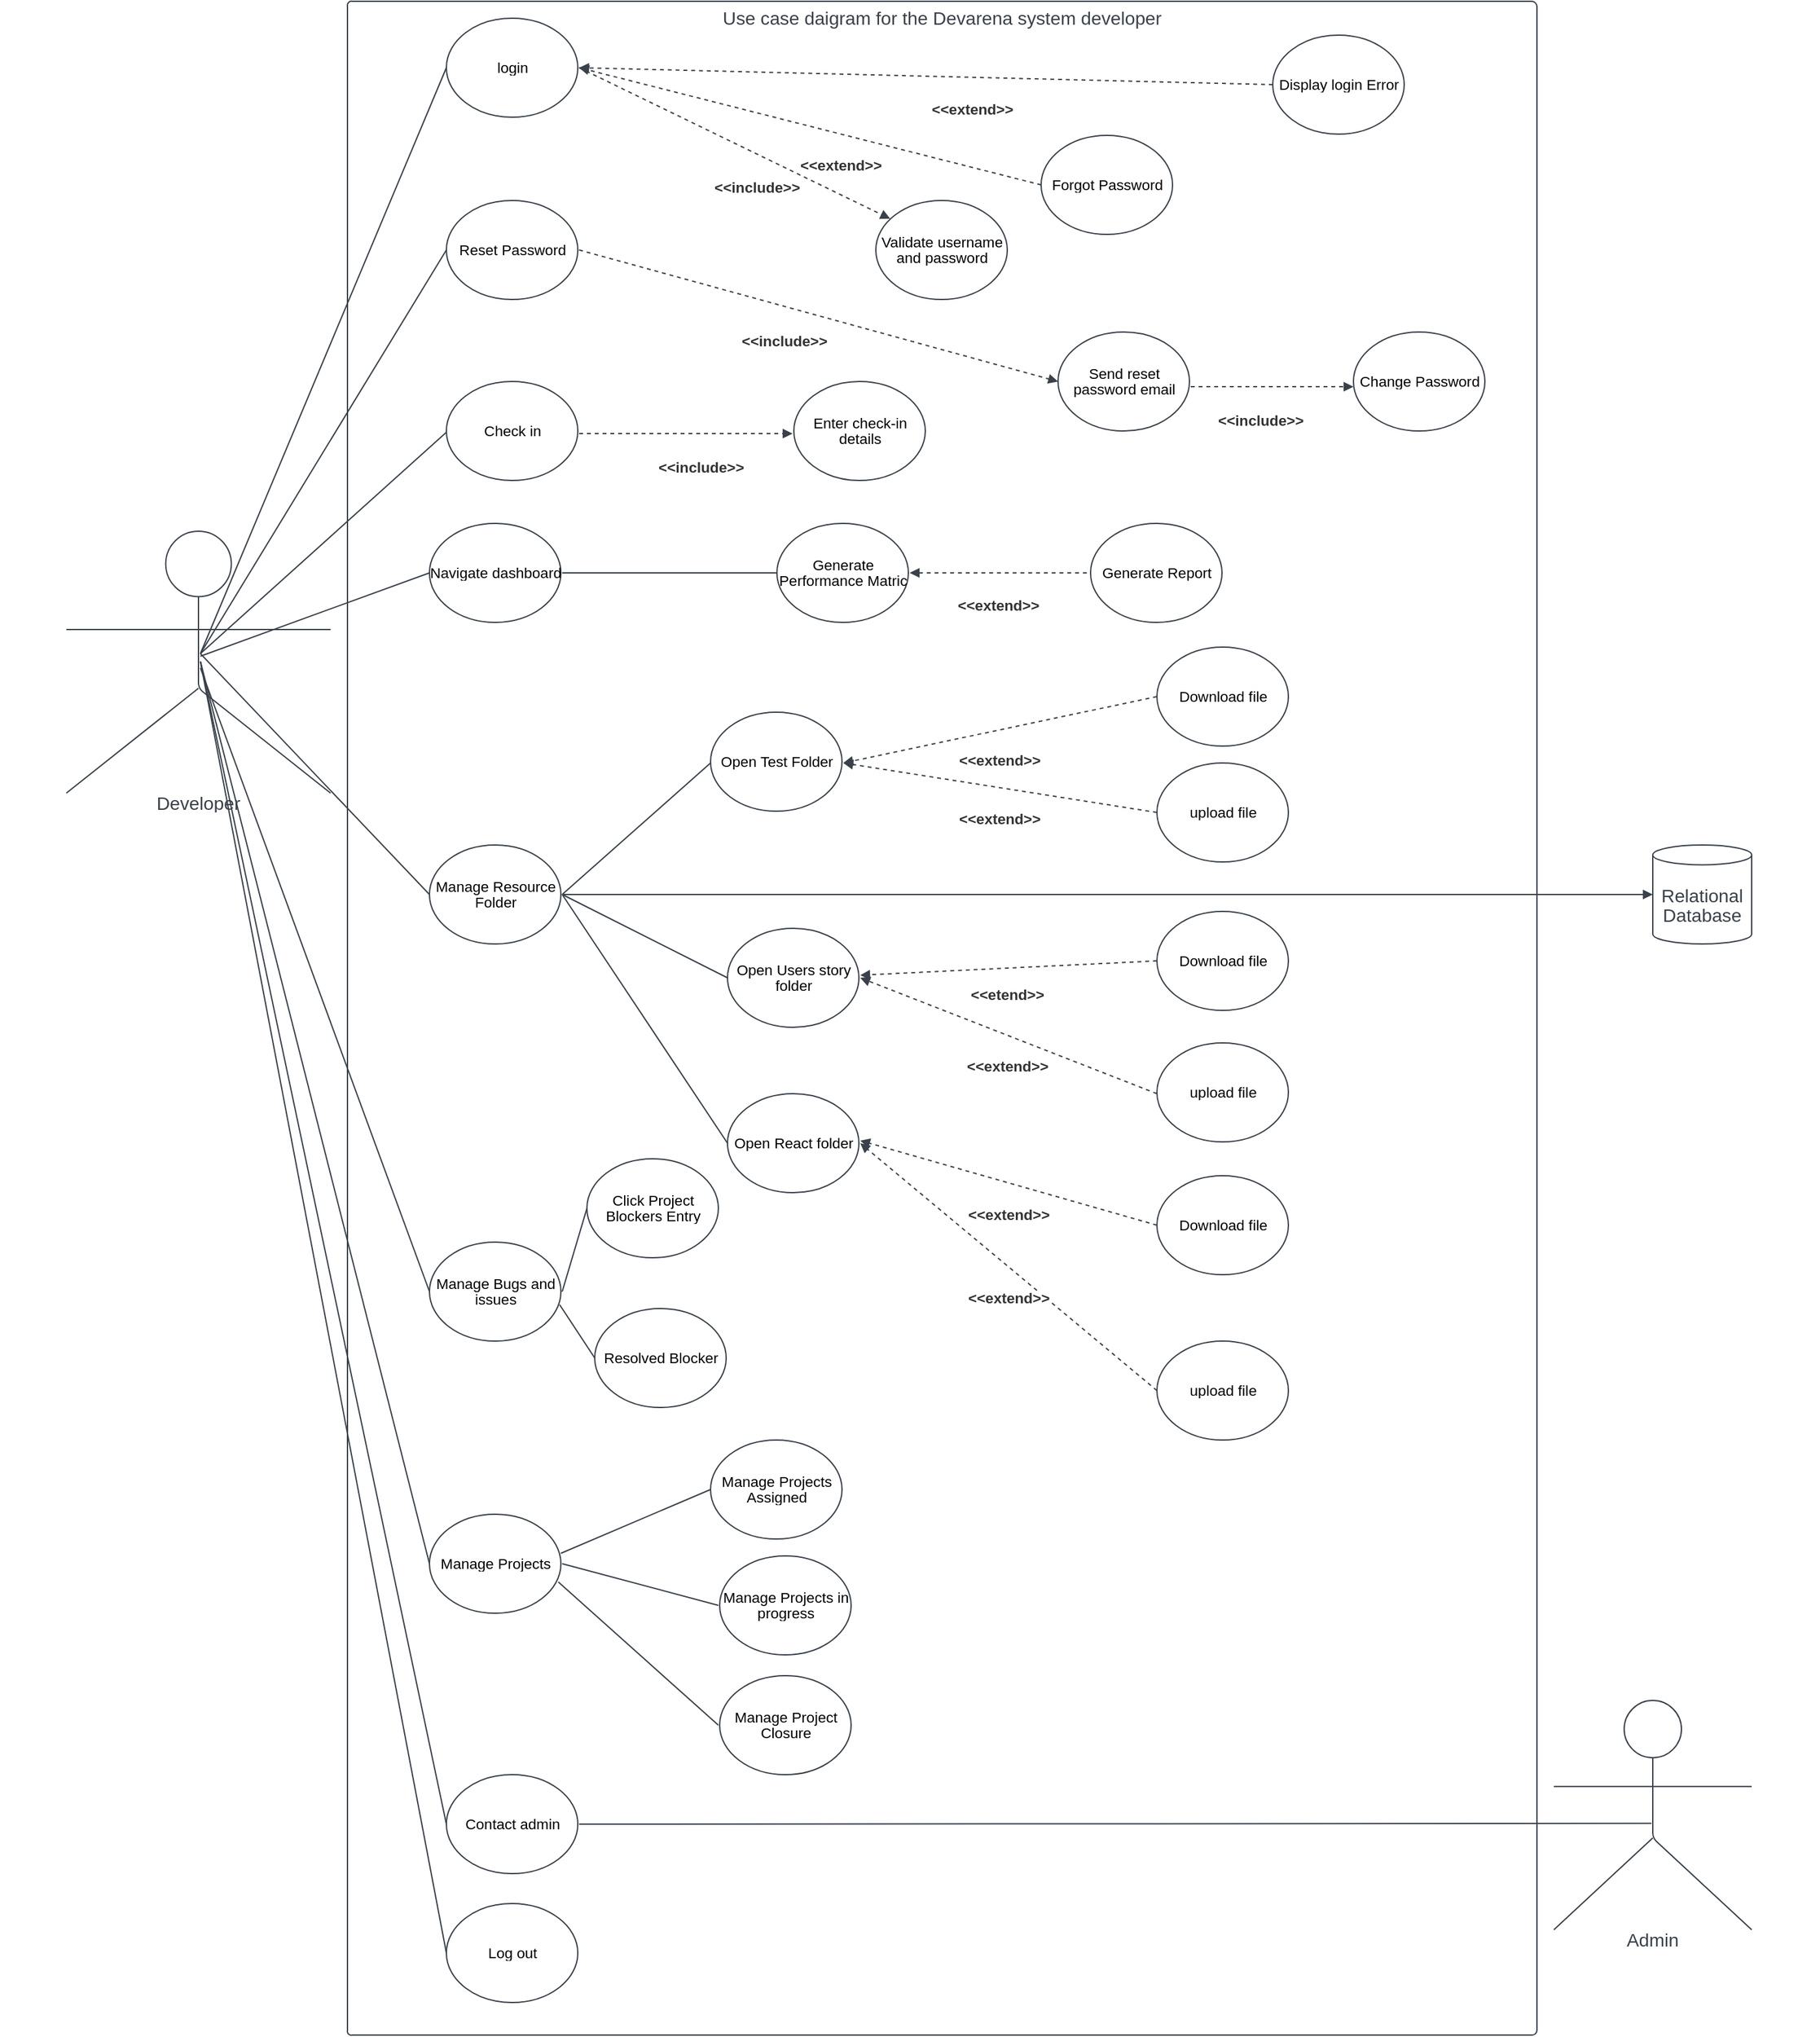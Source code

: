 <mxfile version="22.1.18" type="device">
  <diagram name="Page 1" id="Page_1">
    <mxGraphModel dx="1853" dy="694" grid="1" gridSize="10" guides="1" tooltips="1" connect="1" arrows="1" fold="1" page="1" pageScale="1" pageWidth="827" pageHeight="1169" math="0" shadow="0">
      <root>
        <mxCell id="0" />
        <mxCell id="1" parent="0" />
        <UserObject label="" tags="Background" id="2">
          <mxCell style="vsdxID=1;fillColor=none;gradientColor=none;fillOpacity=0;strokeColor=none;spacingTop=-3;spacingBottom=-3;spacingLeft=-3;spacingRight=-3;points=[[0,0.5,0],[1,0.5,0],[0.5,1,0],[0.5,0,0]];labelBackgroundColor=none;rounded=1;html=1;whiteSpace=wrap;" parent="1" vertex="1">
            <mxGeometry x="241" y="812" width="914" height="1562" as="geometry" />
          </mxCell>
        </UserObject>
        <mxCell id="3" style="vsdxID=2;fillColor=#000000;gradientColor=none;fillOpacity=0;shape=stencil(vVTLkoIwEPyaHLHycsWzuj/gF6SWEVJGQoWsol+/gUGWiLin9Ra6O9PpqRmI2NSFqoBwWntnj3DRmS+I2BLOdVmA0z6ciNgRsTlYB7mz32WG35UKSk47BDK8w1o1p8p97fUNEKMLwVZLJPDmyZ5bx6bnkbre1Vx2wCdqQ6nWpBlq9ZXcrx6BQSF5XLCnE9XoOnHWK69tGXFGuRyS4JQcjMojqr4AVCOYjd9mdDnKsV4vlukT65kgMp0ESaMkjM505g1ZHr1DttXHyzRskkZGaabdGTz+P85kKO7ec0Mm/xiymea8I8rLbQmHbi1xYbUxuNVj/nGNA4S/ALH7AQ==);strokeColor=#3a414a;spacingTop=-3;spacingBottom=-3;spacingLeft=-3;spacingRight=-3;points=[[0,0.5,0],[1,0.5,0],[0.5,1,0],[0.5,0,0]];labelBackgroundColor=none;rounded=1;html=1;whiteSpace=wrap;" parent="2" vertex="1">
          <mxGeometry width="914" height="1562" as="geometry" />
        </mxCell>
        <mxCell id="4" value="&lt;div style=&quot;font-size: 1px&quot;&gt;&lt;p style=&quot;text-align:center;margin-left:0;margin-right:0;margin-top:0px;margin-bottom:0px;text-indent:0;vertical-align:middle;direction:ltr;&quot;&gt;&lt;font style=&quot;font-size:14.11px;font-family:Arial;color:#3a414a;direction:ltr;letter-spacing:0px;line-height:100%;opacity:1&quot;&gt;Use case daigram for the Devarena system developer&lt;/font&gt;&lt;/p&gt;&lt;/div&gt;" style="text;vsdxID=1;fillColor=none;gradientColor=none;fillOpacity=0;strokeColor=none;spacingTop=-3;spacingBottom=-3;spacingLeft=-3;spacingRight=-3;points=[[0,0.5,0],[1,0.5,0],[0.5,1,0],[0.5,0,0]];labelBackgroundColor=none;rounded=1;html=1;whiteSpace=wrap;verticalAlign=middle;align=center;overflow=width;;html=1;" parent="2" vertex="1">
          <mxGeometry x="5.08" y="4.98" width="904.24" height="15.24" as="geometry" />
        </mxCell>
        <UserObject label="" tags="Background" id="5">
          <mxCell style="vsdxID=3;fillColor=none;gradientColor=none;strokeColor=none;spacingTop=-3;spacingBottom=-3;spacingLeft=-3;spacingRight=-3;points=[[0,0.5,0],[1,0.5,0],[0.5,1,0],[0.5,0,0],[0.47,2.17,0],[0.44,-0.13,0],[0.44,-0.71,0]];labelBackgroundColor=none;rounded=1;html=1;whiteSpace=wrap;" parent="1" vertex="1">
            <mxGeometry x="25" y="1219" width="203" height="215" as="geometry" />
          </mxCell>
        </UserObject>
        <mxCell id="6" style="vsdxID=4;fillColor=#FFFFFF;gradientColor=none;shape=stencil(hVNbUsMwDDyNfzWylBefTCkX4ASZxhAPpem4KaScHjfSUIckxV/yrtZay7Lhzamtj84QnvrQvbsv3/St4SdD5A+tC76PkeGt4c1rF9xb6M6HRvbHOmYSjohrRGOv2YR12L34bycYAtsyF0KUH93nteIgfEGQZUJf9BQL5Qg8S/7uHERg5wqFbAU2x2QVwg8kfF5AVT4kSw1dlCcGXuIHVj1qPt/yq5tHfFywmTFYntpcLaM2uIRiamz1YjxT8FL3Fp0lIkVyIE6rZFNf6VUUwvsNwn8srD6InR5P8yen+5Z5rljvTIzHOZYJ9/u9fIPf0YvB37mPkPwZ3v4A);strokeColor=#3a414a;spacingTop=-3;spacingBottom=-3;spacingLeft=-3;spacingRight=-3;points=[[0,0.5,0],[1,0.5,0],[0.5,1,0],[0.5,0,0]];labelBackgroundColor=none;rounded=1;html=1;whiteSpace=wrap;" parent="5" vertex="1">
          <mxGeometry width="203" height="215" as="geometry" />
        </mxCell>
        <mxCell id="7" style="vsdxID=5;fillColor=#FFFFFF;gradientColor=none;shape=stencil(tZLbjoIwEIafppc0bYeKXnt4AZ+gWUZoREpKVfTptzCSiKeYTfau8//fdA4ZBsu2NA0yJdrg3R7PNg8lgxVTytYlehvii8GawXLnPBbeHeuc4sZEUolBwZxyZE8rYfzP1l6RNMFBZpoMyjy4U1+xI18L8i4UKuAwH5QN0ZWt39M65aDv6Vi6b+pGp1wD8f4yKmpGyvih5Gk2/TPj4yBdYjrbJt4FE6yrbwORVxlfYBLrJbvKFBOrPSM2T/LLeaSYDrSAseXNX5b1kdYzLtX7Vv6xkSkMmovF9yt5wuNjOL4hoLu99x4PNUp05LD+BQ==);strokeColor=#3a414a;spacingTop=-3;spacingBottom=-3;spacingLeft=-3;spacingRight=-3;points=[[0,0.5,0],[1,0.5,0],[0.5,1,0],[0.5,0,0]];labelBackgroundColor=none;rounded=1;html=1;whiteSpace=wrap;" parent="5" vertex="1">
          <mxGeometry width="203" height="215" as="geometry" />
        </mxCell>
        <mxCell id="8" style="vsdxID=6;fillColor=#FFFFFF;gradientColor=none;shape=stencil(vZPBcoMgEIafhqMOQhLxnKYv0Cdg4kaZWHGQNrZPH8yqAyTmqCfY/d2fb2EJP/a17IAw2lujr3BTpa0J/yCMqbYGo6xbEX4i/HjRBiqjf9oS9510SkYfESjxn2xUMyrN+Uv9A8Z4KmjhfwcUYZVv/Tu6D6ilmPqbqqU5aj9R68qOhsOc3ecoN4t+JzCySEQeVJzqD4kcVJ8YbaVVug1yjTQVJM4quTSyClL9DaDzwpl/uEa1Hkgh0oy/sH5JwlK6j0kKHpLQldZswBJ7Oza2e3cvgsc0OQtonruzeGyAEz+K2XuFZmL1aLJDQLPWnQ1Y3s+LWzyGdN7EE+xCOP38dAc=);strokeColor=#3a414a;spacingTop=-3;spacingBottom=-3;spacingLeft=-3;spacingRight=-3;points=[[0,0.5,0],[1,0.5,0],[0.5,1,0],[0.5,0,0]];labelBackgroundColor=none;rounded=1;html=1;whiteSpace=wrap;" parent="5" vertex="1">
          <mxGeometry width="203" height="215" as="geometry" />
        </mxCell>
        <mxCell id="9" value="&lt;div style=&quot;font-size: 1px&quot;&gt;&lt;p style=&quot;text-align:center;margin-left:0;margin-right:0;margin-top:0px;margin-bottom:0px;text-indent:0;vertical-align:middle;direction:ltr;&quot;&gt;&lt;font style=&quot;font-size:14.11px;font-family:Arial;color:#3a414a;direction:ltr;letter-spacing:0px;line-height:100%;opacity:1&quot;&gt;Developer&lt;/font&gt;&lt;/p&gt;&lt;/div&gt;" style="text;vsdxID=3;fillColor=none;gradientColor=none;strokeColor=none;spacingTop=-3;spacingBottom=-3;spacingLeft=-3;spacingRight=-3;points=[[0,0.5,0],[1,0.5,0],[0.5,1,0],[0.5,0,0],[0.47,2.17,0],[0.44,-0.13,0],[0.44,-0.71,0]];labelBackgroundColor=none;rounded=1;html=1;whiteSpace=wrap;verticalAlign=middle;align=center;overflow=width;;html=1;" parent="5" vertex="1">
          <mxGeometry x="-50.8" y="201.03" width="304.8" height="13.97" as="geometry" />
        </mxCell>
        <UserObject label="" tags="Background" id="10">
          <mxCell style="vsdxID=7;fillColor=none;gradientColor=none;strokeColor=none;spacingTop=-3;spacingBottom=-3;spacingLeft=-3;spacingRight=-3;points=[[0,0.5,0],[1,0.5,0],[0.5,1,0],[0.5,0,0]];labelBackgroundColor=none;rounded=1;html=1;whiteSpace=wrap;" parent="1" vertex="1">
            <mxGeometry x="317" y="825" width="101" height="76" as="geometry" />
          </mxCell>
        </UserObject>
        <mxCell id="11" style="vsdxID=8;fillColor=#FFFFFF;gradientColor=none;shape=stencil(hVLRDoIwDPyavZLSiouPBvUH/AICUxYVyAAFv95JiW5TI0/t7cpdmxOUtmXWKIHQdqY+qZsuulLQRiDqqlRGd7YStBWUHmqjjqbuq4L7JrNMhAlRBc/ETzZCZvK9vivGIKJYJvzAk5f6+lQc5hkAfhy5T7jdMTfvDZPjkD0DUkbJiqEBX9CSZhYGYwN5KjCST5hkYf1FGTEi6Wu//zrLgK/qeiOfQZ/LflUNtrUmFrByPukbcE36nn4t/s+Ae0zf0xDedsQ/Jikc+HUFW0/x4uDp85nT+UqFLcI4WoijTNsH);strokeColor=#3a414a;spacingTop=-3;spacingBottom=-3;spacingLeft=-3;spacingRight=-3;points=[[0,0.5,0],[1,0.5,0],[0.5,1,0],[0.5,0,0]];labelBackgroundColor=none;rounded=1;html=1;whiteSpace=wrap;" parent="10" vertex="1">
          <mxGeometry width="101" height="76" as="geometry" />
        </mxCell>
        <mxCell id="12" value="&lt;div style=&quot;font-size: 1px&quot;&gt;&lt;p style=&quot;text-align:center;margin-left:0;margin-right:0;margin-top:0px;margin-bottom:0px;text-indent:0;vertical-align:middle;direction:ltr;&quot;&gt;&lt;font style=&quot;font-size:11.29px;font-family:Arial;color:#000000;direction:ltr;letter-spacing:0px;line-height:100%;opacity:1&quot;&gt;login&lt;/font&gt;&lt;/p&gt;&lt;/div&gt;" style="text;vsdxID=7;fillColor=none;gradientColor=none;strokeColor=none;spacingTop=-3;spacingBottom=-3;spacingLeft=-3;spacingRight=-3;points=[[0,0.5,0],[1,0.5,0],[0.5,1,0],[0.5,0,0]];labelBackgroundColor=none;rounded=1;html=1;whiteSpace=wrap;verticalAlign=middle;align=center;overflow=width;;html=1;" parent="10" vertex="1">
          <mxGeometry y="-0.2" width="101.6" height="76.2" as="geometry" />
        </mxCell>
        <UserObject label="" tags="Background" id="112">
          <mxCell style="vsdxID=9;edgeStyle=none;startArrow=none;endArrow=none;startSize=5;endSize=5;strokeColor=#3a414a;spacingTop=-3;spacingBottom=-3;spacingLeft=-3;spacingRight=-3;verticalAlign=middle;html=1;labelBackgroundColor=none;rounded=1;" parent="1" edge="1">
            <mxGeometry relative="1" as="geometry">
              <mxPoint x="-1" as="offset" />
              <Array as="points" />
              <mxPoint x="128" y="1313" as="sourcePoint" />
              <mxPoint x="317" y="863" as="targetPoint" />
            </mxGeometry>
          </mxCell>
        </UserObject>
        <UserObject label="" tags="Background" id="13">
          <mxCell style="vsdxID=10;fillColor=none;gradientColor=none;strokeColor=none;spacingTop=-3;spacingBottom=-3;spacingLeft=-3;spacingRight=-3;points=[[0,0.5,0],[1,0.5,0],[0.5,1,0],[0.5,0,0],[1.62,1,0]];labelBackgroundColor=none;rounded=1;html=1;whiteSpace=wrap;" parent="1" vertex="1">
            <mxGeometry x="317" y="1104" width="101" height="76" as="geometry" />
          </mxCell>
        </UserObject>
        <mxCell id="14" style="vsdxID=11;fillColor=#FFFFFF;gradientColor=none;shape=stencil(hVLRDoIwDPyavZLSiouPBvUH/AICUxYVyAAFv95JiW5TI0/t7cpdmxOUtmXWKIHQdqY+qZsuulLQRiDqqlRGd7YStBWUHmqjjqbuq4L7JrNMhAlRBc/ETzZCZvK9vivGIKJYJvzAk5f6+lQc5hkAfhy5T7jdMTfvDZPjkD0DUkbJiqEBX9CSZhYGYwN5KjCST5hkYf1FGTEi6Wu//zrLgK/qeiOfQZ/LflUNtrUmFrByPukbcE36nn4t/s+Ae0zf0xDedsQ/Jikc+HUFW0/x4uDp85nT+UqFLcI4WoijTNsH);strokeColor=#3a414a;spacingTop=-3;spacingBottom=-3;spacingLeft=-3;spacingRight=-3;points=[[0,0.5,0],[1,0.5,0],[0.5,1,0],[0.5,0,0]];labelBackgroundColor=none;rounded=1;html=1;whiteSpace=wrap;" parent="13" vertex="1">
          <mxGeometry width="101" height="76" as="geometry" />
        </mxCell>
        <mxCell id="15" value="&lt;div style=&quot;font-size: 1px&quot;&gt;&lt;p style=&quot;text-align:center;margin-left:0;margin-right:0;margin-top:0px;margin-bottom:0px;text-indent:0;vertical-align:middle;direction:ltr;&quot;&gt;&lt;font style=&quot;font-size:11.29px;font-family:Arial;color:#000000;direction:ltr;letter-spacing:0px;line-height:100%;opacity:1&quot;&gt;Check in&lt;/font&gt;&lt;/p&gt;&lt;/div&gt;" style="text;vsdxID=10;fillColor=none;gradientColor=none;strokeColor=none;spacingTop=-3;spacingBottom=-3;spacingLeft=-3;spacingRight=-3;points=[[0,0.5,0],[1,0.5,0],[0.5,1,0],[0.5,0,0],[1.62,1,0]];labelBackgroundColor=none;rounded=1;html=1;whiteSpace=wrap;verticalAlign=middle;align=center;overflow=width;;html=1;" parent="13" vertex="1">
          <mxGeometry y="-0.2" width="101.6" height="76.2" as="geometry" />
        </mxCell>
        <UserObject label="" tags="Background" id="16">
          <mxCell style="vsdxID=12;fillColor=none;gradientColor=none;strokeColor=none;spacingTop=-3;spacingBottom=-3;spacingLeft=-3;spacingRight=-3;points=[[0,0.5,0],[1,0.5,0],[0.5,1,0],[0.5,0,0]];labelBackgroundColor=none;rounded=1;html=1;whiteSpace=wrap;" parent="1" vertex="1">
            <mxGeometry x="571" y="1213" width="101" height="76" as="geometry" />
          </mxCell>
        </UserObject>
        <mxCell id="17" style="vsdxID=13;fillColor=#FFFFFF;gradientColor=none;shape=stencil(hVLRDoIwDPyavZLSiouPBvUH/AICUxYVyAAFv95JiW5TI0/t7cpdmxOUtmXWKIHQdqY+qZsuulLQRiDqqlRGd7YStBWUHmqjjqbuq4L7JrNMhAlRBc/ETzZCZvK9vivGIKJYJvzAk5f6+lQc5hkAfhy5T7jdMTfvDZPjkD0DUkbJiqEBX9CSZhYGYwN5KjCST5hkYf1FGTEi6Wu//zrLgK/qeiOfQZ/LflUNtrUmFrByPukbcE36nn4t/s+Ae0zf0xDedsQ/Jikc+HUFW0/x4uDp85nT+UqFLcI4WoijTNsH);strokeColor=#3a414a;spacingTop=-3;spacingBottom=-3;spacingLeft=-3;spacingRight=-3;points=[[0,0.5,0],[1,0.5,0],[0.5,1,0],[0.5,0,0]];labelBackgroundColor=none;rounded=1;html=1;whiteSpace=wrap;" parent="16" vertex="1">
          <mxGeometry width="101" height="76" as="geometry" />
        </mxCell>
        <mxCell id="18" value="&lt;div style=&quot;font-size: 1px&quot;&gt;&lt;p style=&quot;text-align:center;margin-left:0;margin-right:0;margin-top:0px;margin-bottom:0px;text-indent:0;vertical-align:middle;direction:ltr;&quot;&gt;&lt;font style=&quot;font-size:11.29px;font-family:Arial;color:#000000;direction:ltr;letter-spacing:0px;line-height:100%;opacity:1&quot;&gt;Generate Performance Matric&lt;/font&gt;&lt;/p&gt;&lt;/div&gt;" style="text;vsdxID=12;fillColor=none;gradientColor=none;strokeColor=none;spacingTop=-3;spacingBottom=-3;spacingLeft=-3;spacingRight=-3;points=[[0,0.5,0],[1,0.5,0],[0.5,1,0],[0.5,0,0]];labelBackgroundColor=none;rounded=1;html=1;whiteSpace=wrap;verticalAlign=middle;align=center;overflow=width;;html=1;" parent="16" vertex="1">
          <mxGeometry y="-0.2" width="101.6" height="76.2" as="geometry" />
        </mxCell>
        <UserObject label="" tags="Background" id="113">
          <mxCell style="vsdxID=14;edgeStyle=none;startArrow=none;endArrow=none;startSize=5;endSize=5;strokeColor=#3a414a;spacingTop=-3;spacingBottom=-3;spacingLeft=-3;spacingRight=-3;verticalAlign=middle;html=1;labelBackgroundColor=none;rounded=1;" parent="1" edge="1">
            <mxGeometry relative="1" as="geometry">
              <mxPoint x="-1" y="-1" as="offset" />
              <Array as="points" />
              <mxPoint x="128" y="1313" as="sourcePoint" />
              <mxPoint x="317" y="1143" as="targetPoint" />
            </mxGeometry>
          </mxCell>
        </UserObject>
        <UserObject label="" tags="Background" id="114">
          <mxCell style="vsdxID=15;edgeStyle=none;startArrow=none;endArrow=none;startSize=5;endSize=5;strokeColor=#3a414a;spacingTop=-3;spacingBottom=-3;spacingLeft=-3;spacingRight=-3;verticalAlign=middle;html=1;labelBackgroundColor=none;rounded=1;" parent="1" edge="1">
            <mxGeometry relative="1" as="geometry">
              <mxPoint x="-1" as="offset" />
              <Array as="points" />
              <mxPoint x="128" y="1315" as="sourcePoint" />
              <mxPoint x="304" y="1251" as="targetPoint" />
            </mxGeometry>
          </mxCell>
        </UserObject>
        <UserObject label="" tags="Background" id="19">
          <mxCell style="vsdxID=16;fillColor=none;gradientColor=none;strokeColor=none;spacingTop=-3;spacingBottom=-3;spacingLeft=-3;spacingRight=-3;points=[[0,0.5,0],[1,0.5,0],[0.5,1,0],[0.5,0,0],[0.25,-0.23,0]];labelBackgroundColor=none;rounded=1;html=1;whiteSpace=wrap;" parent="1" vertex="1">
            <mxGeometry x="647" y="965" width="101" height="76" as="geometry" />
          </mxCell>
        </UserObject>
        <mxCell id="20" style="vsdxID=17;fillColor=#FFFFFF;gradientColor=none;shape=stencil(hVLRDoIwDPyavZLSiouPBvUH/AICUxYVyAAFv95JiW5TI0/t7cpdmxOUtmXWKIHQdqY+qZsuulLQRiDqqlRGd7YStBWUHmqjjqbuq4L7JrNMhAlRBc/ETzZCZvK9vivGIKJYJvzAk5f6+lQc5hkAfhy5T7jdMTfvDZPjkD0DUkbJiqEBX9CSZhYGYwN5KjCST5hkYf1FGTEi6Wu//zrLgK/qeiOfQZ/LflUNtrUmFrByPukbcE36nn4t/s+Ae0zf0xDedsQ/Jikc+HUFW0/x4uDp85nT+UqFLcI4WoijTNsH);strokeColor=#3a414a;spacingTop=-3;spacingBottom=-3;spacingLeft=-3;spacingRight=-3;points=[[0,0.5,0],[1,0.5,0],[0.5,1,0],[0.5,0,0]];labelBackgroundColor=none;rounded=1;html=1;whiteSpace=wrap;" parent="19" vertex="1">
          <mxGeometry width="101" height="76" as="geometry" />
        </mxCell>
        <mxCell id="21" value="&lt;div style=&quot;font-size: 1px&quot;&gt;&lt;p style=&quot;text-align:center;margin-left:0;margin-right:0;margin-top:0px;margin-bottom:0px;text-indent:0;vertical-align:middle;direction:ltr;&quot;&gt;&lt;font style=&quot;font-size:11.29px;font-family:Arial;color:#000000;direction:ltr;letter-spacing:0px;line-height:100%;opacity:1&quot;&gt;Validate username and password&lt;/font&gt;&lt;/p&gt;&lt;/div&gt;" style="text;vsdxID=16;fillColor=none;gradientColor=none;strokeColor=none;spacingTop=-3;spacingBottom=-3;spacingLeft=-3;spacingRight=-3;points=[[0,0.5,0],[1,0.5,0],[0.5,1,0],[0.5,0,0],[0.25,-0.23,0]];labelBackgroundColor=none;rounded=1;html=1;whiteSpace=wrap;verticalAlign=middle;align=center;overflow=width;;html=1;" parent="19" vertex="1">
          <mxGeometry y="-0.2" width="101.6" height="76.2" as="geometry" />
        </mxCell>
        <UserObject label="" tags="Background" id="115">
          <mxCell style="vsdxID=18;edgeStyle=none;dashed=1;startArrow=none;endArrow=block;startSize=5;endSize=5;strokeColor=#3a414a;spacingTop=-3;spacingBottom=-3;spacingLeft=-3;spacingRight=-3;verticalAlign=middle;html=1;labelBackgroundColor=#ffffff;rounded=1;" parent="1" edge="1">
            <mxGeometry relative="1" as="geometry">
              <Array as="points" />
              <mxPoint x="419" y="863" as="sourcePoint" />
              <mxPoint x="658" y="979" as="targetPoint" />
            </mxGeometry>
          </mxCell>
        </UserObject>
        <mxCell id="116" value="&lt;div style=&quot;font-size: 1px&quot;&gt;&lt;p style=&quot;text-align:left;margin-left:0;margin-right:0;margin-top:0px;margin-bottom:0px;text-indent:0;vertical-align:middle;direction:ltr;&quot;&gt;&lt;font style=&quot;font-size:11.29px;font-family:Arial;color:#333333;direction:ltr;letter-spacing:0px;line-height:100%;opacity:1&quot;&gt;&lt;b&gt;&amp;lt;&amp;lt;include&amp;gt;&amp;gt;&lt;/b&gt;&lt;/font&gt;&lt;/p&gt;&lt;/div&gt;" style="text;vsdxID=18;edgeStyle=none;dashed=1;startArrow=none;endArrow=block;startSize=5;endSize=5;strokeColor=none;spacingTop=-3;spacingBottom=-3;spacingLeft=-3;spacingRight=-3;verticalAlign=middle;html=1;labelBackgroundColor=#ffffff;rounded=1;align=left;overflow=width;fillColor=none;gradientColor=none;whiteSpace=wrap;;html=1;" parent="115" vertex="1">
          <mxGeometry width="65.77" height="13.54" relative="1" as="geometry">
            <mxPoint x="-15.885" y="27.23" as="offset" />
          </mxGeometry>
        </mxCell>
        <UserObject label="" tags="Background" id="22">
          <mxCell style="vsdxID=19;fillColor=none;gradientColor=none;strokeColor=none;spacingTop=-3;spacingBottom=-3;spacingLeft=-3;spacingRight=-3;points=[[0,0.5,0],[1,0.5,0],[0.5,1,0],[0.5,0,0]];labelBackgroundColor=none;rounded=1;html=1;whiteSpace=wrap;" parent="1" vertex="1">
            <mxGeometry x="952" y="838" width="101" height="76" as="geometry" />
          </mxCell>
        </UserObject>
        <mxCell id="23" style="vsdxID=20;fillColor=#FFFFFF;gradientColor=none;shape=stencil(hVLRDoIwDPyavZLSiouPBvUH/AICUxYVyAAFv95JiW5TI0/t7cpdmxOUtmXWKIHQdqY+qZsuulLQRiDqqlRGd7YStBWUHmqjjqbuq4L7JrNMhAlRBc/ETzZCZvK9vivGIKJYJvzAk5f6+lQc5hkAfhy5T7jdMTfvDZPjkD0DUkbJiqEBX9CSZhYGYwN5KjCST5hkYf1FGTEi6Wu//zrLgK/qeiOfQZ/LflUNtrUmFrByPukbcE36nn4t/s+Ae0zf0xDedsQ/Jikc+HUFW0/x4uDp85nT+UqFLcI4WoijTNsH);strokeColor=#3a414a;spacingTop=-3;spacingBottom=-3;spacingLeft=-3;spacingRight=-3;points=[[0,0.5,0],[1,0.5,0],[0.5,1,0],[0.5,0,0]];labelBackgroundColor=none;rounded=1;html=1;whiteSpace=wrap;" parent="22" vertex="1">
          <mxGeometry width="101" height="76" as="geometry" />
        </mxCell>
        <mxCell id="24" value="&lt;div style=&quot;font-size: 1px&quot;&gt;&lt;p style=&quot;text-align:center;margin-left:0;margin-right:0;margin-top:0px;margin-bottom:0px;text-indent:0;vertical-align:middle;direction:ltr;&quot;&gt;&lt;font style=&quot;font-size:11.29px;font-family:Arial;color:#000000;direction:ltr;letter-spacing:0px;line-height:100%;opacity:1&quot;&gt;Display login Error &lt;/font&gt;&lt;/p&gt;&lt;/div&gt;" style="text;vsdxID=19;fillColor=none;gradientColor=none;strokeColor=none;spacingTop=-3;spacingBottom=-3;spacingLeft=-3;spacingRight=-3;points=[[0,0.5,0],[1,0.5,0],[0.5,1,0],[0.5,0,0]];labelBackgroundColor=none;rounded=1;html=1;whiteSpace=wrap;verticalAlign=middle;align=center;overflow=width;;html=1;" parent="22" vertex="1">
          <mxGeometry y="-0.2" width="101.6" height="76.2" as="geometry" />
        </mxCell>
        <UserObject label="" tags="Background" id="117">
          <mxCell style="vsdxID=21;edgeStyle=none;dashed=1;startArrow=none;endArrow=block;startSize=5;endSize=5;strokeColor=#3a414a;spacingTop=-3;spacingBottom=-3;spacingLeft=-3;spacingRight=-3;verticalAlign=middle;html=1;labelBackgroundColor=#ffffff;rounded=1;" parent="1" edge="1">
            <mxGeometry relative="1" as="geometry">
              <Array as="points" />
              <mxPoint x="952" y="876" as="sourcePoint" />
              <mxPoint x="419" y="863" as="targetPoint" />
            </mxGeometry>
          </mxCell>
        </UserObject>
        <mxCell id="118" value="&lt;div style=&quot;font-size: 1px&quot;&gt;&lt;p style=&quot;text-align:left;margin-left:0;margin-right:0;margin-top:0px;margin-bottom:0px;text-indent:0;vertical-align:middle;direction:ltr;&quot;&gt;&lt;font style=&quot;font-size:11.29px;font-family:Arial;color:#333333;direction:ltr;letter-spacing:0px;line-height:100%;opacity:1&quot;&gt;&lt;b&gt;&amp;lt;&amp;lt;extend&amp;gt;&amp;gt;&lt;/b&gt;&lt;/font&gt;&lt;/p&gt;&lt;/div&gt;" style="text;vsdxID=21;edgeStyle=none;dashed=1;startArrow=none;endArrow=block;startSize=5;endSize=5;strokeColor=none;spacingTop=-3;spacingBottom=-3;spacingLeft=-3;spacingRight=-3;verticalAlign=middle;html=1;labelBackgroundColor=#ffffff;rounded=1;align=left;overflow=width;fillColor=none;gradientColor=none;whiteSpace=wrap;;html=1;" parent="117" vertex="1">
          <mxGeometry width="62.63" height="13.54" relative="1" as="geometry">
            <mxPoint x="4.685" y="18.23" as="offset" />
          </mxGeometry>
        </mxCell>
        <UserObject label="" tags="Background" id="25">
          <mxCell style="vsdxID=22;fillColor=none;gradientColor=none;strokeColor=none;spacingTop=-3;spacingBottom=-3;spacingLeft=-3;spacingRight=-3;points=[[0,0.5,0],[1,0.5,0],[0.5,1,0],[0.5,0,0]];labelBackgroundColor=none;rounded=1;html=1;whiteSpace=wrap;" parent="1" vertex="1">
            <mxGeometry x="304" y="1460" width="101" height="76" as="geometry" />
          </mxCell>
        </UserObject>
        <mxCell id="26" style="vsdxID=23;fillColor=#FFFFFF;gradientColor=none;shape=stencil(hVLRDoIwDPyavZLSiouPBvUH/AICUxYVyAAFv95JiW5TI0/t7cpdmxOUtmXWKIHQdqY+qZsuulLQRiDqqlRGd7YStBWUHmqjjqbuq4L7JrNMhAlRBc/ETzZCZvK9vivGIKJYJvzAk5f6+lQc5hkAfhy5T7jdMTfvDZPjkD0DUkbJiqEBX9CSZhYGYwN5KjCST5hkYf1FGTEi6Wu//zrLgK/qeiOfQZ/LflUNtrUmFrByPukbcE36nn4t/s+Ae0zf0xDedsQ/Jikc+HUFW0/x4uDp85nT+UqFLcI4WoijTNsH);strokeColor=#3a414a;spacingTop=-3;spacingBottom=-3;spacingLeft=-3;spacingRight=-3;points=[[0,0.5,0],[1,0.5,0],[0.5,1,0],[0.5,0,0]];labelBackgroundColor=none;rounded=1;html=1;whiteSpace=wrap;" parent="25" vertex="1">
          <mxGeometry width="101" height="76" as="geometry" />
        </mxCell>
        <mxCell id="27" value="&lt;div style=&quot;font-size: 1px&quot;&gt;&lt;p style=&quot;text-align:center;margin-left:0;margin-right:0;margin-top:0px;margin-bottom:0px;text-indent:0;vertical-align:middle;direction:ltr;&quot;&gt;&lt;font style=&quot;font-size:11.29px;font-family:Arial;color:#000000;direction:ltr;letter-spacing:0px;line-height:100%;opacity:1&quot;&gt;Manage Resource Folder&lt;/font&gt;&lt;/p&gt;&lt;/div&gt;" style="text;vsdxID=22;fillColor=none;gradientColor=none;strokeColor=none;spacingTop=-3;spacingBottom=-3;spacingLeft=-3;spacingRight=-3;points=[[0,0.5,0],[1,0.5,0],[0.5,1,0],[0.5,0,0]];labelBackgroundColor=none;rounded=1;html=1;whiteSpace=wrap;verticalAlign=middle;align=center;overflow=width;;html=1;" parent="25" vertex="1">
          <mxGeometry y="-0.2" width="101.6" height="76.2" as="geometry" />
        </mxCell>
        <UserObject label="" tags="Background" id="28">
          <mxCell style="vsdxID=24;fillColor=none;gradientColor=none;strokeColor=none;spacingTop=-3;spacingBottom=-3;spacingLeft=-3;spacingRight=-3;points=[[0,0.5,0],[1,0.5,0],[0.5,1,0],[0.5,0,0]];labelBackgroundColor=none;rounded=1;html=1;whiteSpace=wrap;" parent="1" vertex="1">
            <mxGeometry x="425" y="1701" width="101" height="76" as="geometry" />
          </mxCell>
        </UserObject>
        <mxCell id="29" style="vsdxID=25;fillColor=#FFFFFF;gradientColor=none;shape=stencil(hVLRDoIwDPyavZLSiouPBvUH/AICUxYVyAAFv95JiW5TI0/t7cpdmxOUtmXWKIHQdqY+qZsuulLQRiDqqlRGd7YStBWUHmqjjqbuq4L7JrNMhAlRBc/ETzZCZvK9vivGIKJYJvzAk5f6+lQc5hkAfhy5T7jdMTfvDZPjkD0DUkbJiqEBX9CSZhYGYwN5KjCST5hkYf1FGTEi6Wu//zrLgK/qeiOfQZ/LflUNtrUmFrByPukbcE36nn4t/s+Ae0zf0xDedsQ/Jikc+HUFW0/x4uDp85nT+UqFLcI4WoijTNsH);strokeColor=#3a414a;spacingTop=-3;spacingBottom=-3;spacingLeft=-3;spacingRight=-3;points=[[0,0.5,0],[1,0.5,0],[0.5,1,0],[0.5,0,0]];labelBackgroundColor=none;rounded=1;html=1;whiteSpace=wrap;" parent="28" vertex="1">
          <mxGeometry width="101" height="76" as="geometry" />
        </mxCell>
        <mxCell id="30" value="&lt;div style=&quot;font-size: 1px&quot;&gt;&lt;p style=&quot;text-align:center;margin-left:0;margin-right:0;margin-top:0px;margin-bottom:0px;text-indent:0;vertical-align:middle;direction:ltr;&quot;&gt;&lt;font style=&quot;font-size:11.29px;font-family:Arial;color:#000000;direction:ltr;letter-spacing:0px;line-height:100%;opacity:1&quot;&gt;Click Project Blockers Entry&lt;/font&gt;&lt;/p&gt;&lt;/div&gt;" style="text;vsdxID=24;fillColor=none;gradientColor=none;strokeColor=none;spacingTop=-3;spacingBottom=-3;spacingLeft=-3;spacingRight=-3;points=[[0,0.5,0],[1,0.5,0],[0.5,1,0],[0.5,0,0]];labelBackgroundColor=none;rounded=1;html=1;whiteSpace=wrap;verticalAlign=middle;align=center;overflow=width;;html=1;" parent="28" vertex="1">
          <mxGeometry y="-0.2" width="101.6" height="76.2" as="geometry" />
        </mxCell>
        <UserObject label="" tags="Background" id="31">
          <mxCell style="vsdxID=26;fillColor=none;gradientColor=none;strokeColor=none;spacingTop=-3;spacingBottom=-3;spacingLeft=-3;spacingRight=-3;points=[[0,0.5,0],[1,0.5,0],[0.5,1,0],[0.5,0,0]];labelBackgroundColor=none;rounded=1;html=1;whiteSpace=wrap;" parent="1" vertex="1">
            <mxGeometry x="431" y="1816" width="101" height="76" as="geometry" />
          </mxCell>
        </UserObject>
        <mxCell id="32" style="vsdxID=27;fillColor=#FFFFFF;gradientColor=none;shape=stencil(hVLRDoIwDPyavZLSiouPBvUH/AICUxYVyAAFv95JiW5TI0/t7cpdmxOUtmXWKIHQdqY+qZsuulLQRiDqqlRGd7YStBWUHmqjjqbuq4L7JrNMhAlRBc/ETzZCZvK9vivGIKJYJvzAk5f6+lQc5hkAfhy5T7jdMTfvDZPjkD0DUkbJiqEBX9CSZhYGYwN5KjCST5hkYf1FGTEi6Wu//zrLgK/qeiOfQZ/LflUNtrUmFrByPukbcE36nn4t/s+Ae0zf0xDedsQ/Jikc+HUFW0/x4uDp85nT+UqFLcI4WoijTNsH);strokeColor=#3a414a;spacingTop=-3;spacingBottom=-3;spacingLeft=-3;spacingRight=-3;points=[[0,0.5,0],[1,0.5,0],[0.5,1,0],[0.5,0,0]];labelBackgroundColor=none;rounded=1;html=1;whiteSpace=wrap;" parent="31" vertex="1">
          <mxGeometry width="101" height="76" as="geometry" />
        </mxCell>
        <mxCell id="33" value="&lt;div style=&quot;font-size: 1px&quot;&gt;&lt;p style=&quot;text-align:center;margin-left:0;margin-right:0;margin-top:0px;margin-bottom:0px;text-indent:0;vertical-align:middle;direction:ltr;&quot;&gt;&lt;font style=&quot;font-size:11.29px;font-family:Arial;color:#000000;direction:ltr;letter-spacing:0px;line-height:100%;opacity:1&quot;&gt;Resolved Blocker&lt;/font&gt;&lt;/p&gt;&lt;/div&gt;" style="text;vsdxID=26;fillColor=none;gradientColor=none;strokeColor=none;spacingTop=-3;spacingBottom=-3;spacingLeft=-3;spacingRight=-3;points=[[0,0.5,0],[1,0.5,0],[0.5,1,0],[0.5,0,0]];labelBackgroundColor=none;rounded=1;html=1;whiteSpace=wrap;verticalAlign=middle;align=center;overflow=width;;html=1;" parent="31" vertex="1">
          <mxGeometry y="-0.2" width="101.6" height="76.2" as="geometry" />
        </mxCell>
        <UserObject label="" tags="Background" id="34">
          <mxCell style="vsdxID=28;fillColor=none;gradientColor=none;strokeColor=none;spacingTop=-3;spacingBottom=-3;spacingLeft=-3;spacingRight=-3;points=[[0,0.5,0],[1,0.5,0],[0.5,1,0],[0.5,0,0]];labelBackgroundColor=none;rounded=1;html=1;whiteSpace=wrap;" parent="1" vertex="1">
            <mxGeometry x="520" y="1917" width="101" height="76" as="geometry" />
          </mxCell>
        </UserObject>
        <mxCell id="35" style="vsdxID=29;fillColor=#FFFFFF;gradientColor=none;shape=stencil(hVLRDoIwDPyavZLSiouPBvUH/AICUxYVyAAFv95JiW5TI0/t7cpdmxOUtmXWKIHQdqY+qZsuulLQRiDqqlRGd7YStBWUHmqjjqbuq4L7JrNMhAlRBc/ETzZCZvK9vivGIKJYJvzAk5f6+lQc5hkAfhy5T7jdMTfvDZPjkD0DUkbJiqEBX9CSZhYGYwN5KjCST5hkYf1FGTEi6Wu//zrLgK/qeiOfQZ/LflUNtrUmFrByPukbcE36nn4t/s+Ae0zf0xDedsQ/Jikc+HUFW0/x4uDp85nT+UqFLcI4WoijTNsH);strokeColor=#3a414a;spacingTop=-3;spacingBottom=-3;spacingLeft=-3;spacingRight=-3;points=[[0,0.5,0],[1,0.5,0],[0.5,1,0],[0.5,0,0]];labelBackgroundColor=none;rounded=1;html=1;whiteSpace=wrap;" parent="34" vertex="1">
          <mxGeometry width="101" height="76" as="geometry" />
        </mxCell>
        <mxCell id="36" value="&lt;div style=&quot;font-size: 1px&quot;&gt;&lt;p style=&quot;text-align:center;margin-left:0;margin-right:0;margin-top:0px;margin-bottom:0px;text-indent:0;vertical-align:middle;direction:ltr;&quot;&gt;&lt;font style=&quot;font-size:11.29px;font-family:Arial;color:#000000;direction:ltr;letter-spacing:0px;line-height:100%;opacity:1&quot;&gt;Manage Projects Assigned&lt;/font&gt;&lt;/p&gt;&lt;/div&gt;" style="text;vsdxID=28;fillColor=none;gradientColor=none;strokeColor=none;spacingTop=-3;spacingBottom=-3;spacingLeft=-3;spacingRight=-3;points=[[0,0.5,0],[1,0.5,0],[0.5,1,0],[0.5,0,0]];labelBackgroundColor=none;rounded=1;html=1;whiteSpace=wrap;verticalAlign=middle;align=center;overflow=width;;html=1;" parent="34" vertex="1">
          <mxGeometry y="-0.2" width="101.6" height="76.2" as="geometry" />
        </mxCell>
        <UserObject label="" tags="Background" id="37">
          <mxCell style="vsdxID=30;fillColor=none;gradientColor=none;strokeColor=none;spacingTop=-3;spacingBottom=-3;spacingLeft=-3;spacingRight=-3;points=[[0,0.5,0],[1,0.5,0],[0.5,1,0],[0.5,0,0]];labelBackgroundColor=none;rounded=1;html=1;whiteSpace=wrap;" parent="1" vertex="1">
            <mxGeometry x="527" y="2006" width="101" height="76" as="geometry" />
          </mxCell>
        </UserObject>
        <mxCell id="38" style="vsdxID=31;fillColor=#FFFFFF;gradientColor=none;shape=stencil(hVLRDoIwDPyavZLSiouPBvUH/AICUxYVyAAFv95JiW5TI0/t7cpdmxOUtmXWKIHQdqY+qZsuulLQRiDqqlRGd7YStBWUHmqjjqbuq4L7JrNMhAlRBc/ETzZCZvK9vivGIKJYJvzAk5f6+lQc5hkAfhy5T7jdMTfvDZPjkD0DUkbJiqEBX9CSZhYGYwN5KjCST5hkYf1FGTEi6Wu//zrLgK/qeiOfQZ/LflUNtrUmFrByPukbcE36nn4t/s+Ae0zf0xDedsQ/Jikc+HUFW0/x4uDp85nT+UqFLcI4WoijTNsH);strokeColor=#3a414a;spacingTop=-3;spacingBottom=-3;spacingLeft=-3;spacingRight=-3;points=[[0,0.5,0],[1,0.5,0],[0.5,1,0],[0.5,0,0]];labelBackgroundColor=none;rounded=1;html=1;whiteSpace=wrap;" parent="37" vertex="1">
          <mxGeometry width="101" height="76" as="geometry" />
        </mxCell>
        <mxCell id="39" value="&lt;div style=&quot;font-size: 1px&quot;&gt;&lt;p style=&quot;text-align:center;margin-left:0;margin-right:0;margin-top:0px;margin-bottom:0px;text-indent:0;vertical-align:middle;direction:ltr;&quot;&gt;&lt;font style=&quot;font-size:11.29px;font-family:Arial;color:#000000;direction:ltr;letter-spacing:0px;line-height:100%;opacity:1&quot;&gt;Manage Projects in progress&lt;/font&gt;&lt;/p&gt;&lt;/div&gt;" style="text;vsdxID=30;fillColor=none;gradientColor=none;strokeColor=none;spacingTop=-3;spacingBottom=-3;spacingLeft=-3;spacingRight=-3;points=[[0,0.5,0],[1,0.5,0],[0.5,1,0],[0.5,0,0]];labelBackgroundColor=none;rounded=1;html=1;whiteSpace=wrap;verticalAlign=middle;align=center;overflow=width;;html=1;" parent="37" vertex="1">
          <mxGeometry y="-0.2" width="101.6" height="76.2" as="geometry" />
        </mxCell>
        <UserObject label="" tags="Background" id="40">
          <mxCell style="vsdxID=32;fillColor=none;gradientColor=none;strokeColor=none;spacingTop=-3;spacingBottom=-3;spacingLeft=-3;spacingRight=-3;points=[[0,0.5,0],[1,0.5,0],[0.5,1,0],[0.5,0,0]];labelBackgroundColor=none;rounded=1;html=1;whiteSpace=wrap;" parent="1" vertex="1">
            <mxGeometry x="527" y="2098" width="101" height="76" as="geometry" />
          </mxCell>
        </UserObject>
        <mxCell id="41" style="vsdxID=33;fillColor=#FFFFFF;gradientColor=none;shape=stencil(hVLRDoIwDPyavZLSiouPBvUH/AICUxYVyAAFv95JiW5TI0/t7cpdmxOUtmXWKIHQdqY+qZsuulLQRiDqqlRGd7YStBWUHmqjjqbuq4L7JrNMhAlRBc/ETzZCZvK9vivGIKJYJvzAk5f6+lQc5hkAfhy5T7jdMTfvDZPjkD0DUkbJiqEBX9CSZhYGYwN5KjCST5hkYf1FGTEi6Wu//zrLgK/qeiOfQZ/LflUNtrUmFrByPukbcE36nn4t/s+Ae0zf0xDedsQ/Jikc+HUFW0/x4uDp85nT+UqFLcI4WoijTNsH);strokeColor=#3a414a;spacingTop=-3;spacingBottom=-3;spacingLeft=-3;spacingRight=-3;points=[[0,0.5,0],[1,0.5,0],[0.5,1,0],[0.5,0,0]];labelBackgroundColor=none;rounded=1;html=1;whiteSpace=wrap;" parent="40" vertex="1">
          <mxGeometry width="101" height="76" as="geometry" />
        </mxCell>
        <mxCell id="42" value="&lt;div style=&quot;font-size: 1px&quot;&gt;&lt;p style=&quot;text-align:center;margin-left:0;margin-right:0;margin-top:0px;margin-bottom:0px;text-indent:0;vertical-align:middle;direction:ltr;&quot;&gt;&lt;font style=&quot;font-size:11.29px;font-family:Arial;color:#000000;direction:ltr;letter-spacing:0px;line-height:100%;opacity:1&quot;&gt;Manage Project Closure&lt;/font&gt;&lt;/p&gt;&lt;/div&gt;" style="text;vsdxID=32;fillColor=none;gradientColor=none;strokeColor=none;spacingTop=-3;spacingBottom=-3;spacingLeft=-3;spacingRight=-3;points=[[0,0.5,0],[1,0.5,0],[0.5,1,0],[0.5,0,0]];labelBackgroundColor=none;rounded=1;html=1;whiteSpace=wrap;verticalAlign=middle;align=center;overflow=width;;html=1;" parent="40" vertex="1">
          <mxGeometry y="-0.2" width="101.6" height="76.2" as="geometry" />
        </mxCell>
        <UserObject label="" tags="Background" id="119">
          <mxCell style="vsdxID=34;edgeStyle=none;startArrow=none;endArrow=none;startSize=5;endSize=5;strokeColor=#3a414a;spacingTop=-3;spacingBottom=-3;spacingLeft=-3;spacingRight=-3;verticalAlign=middle;html=1;labelBackgroundColor=none;rounded=1;" parent="1" edge="1">
            <mxGeometry relative="1" as="geometry">
              <mxPoint x="-1" as="offset" />
              <Array as="points" />
              <mxPoint x="128" y="1313" as="sourcePoint" />
              <mxPoint x="304" y="1498" as="targetPoint" />
            </mxGeometry>
          </mxCell>
        </UserObject>
        <UserObject label="" tags="Background" id="120">
          <mxCell style="vsdxID=35;edgeStyle=none;startArrow=none;endArrow=none;startSize=5;endSize=5;strokeColor=#3a414a;spacingTop=-3;spacingBottom=-3;spacingLeft=-3;spacingRight=-3;verticalAlign=middle;html=1;labelBackgroundColor=none;rounded=1;" parent="1" edge="1">
            <mxGeometry relative="1" as="geometry">
              <mxPoint x="-1" as="offset" />
              <Array as="points" />
              <mxPoint x="128" y="1324" as="sourcePoint" />
              <mxPoint x="304" y="1803" as="targetPoint" />
            </mxGeometry>
          </mxCell>
        </UserObject>
        <UserObject label="" tags="Background" id="121">
          <mxCell style="vsdxID=36;edgeStyle=none;startArrow=none;endArrow=none;startSize=5;endSize=5;strokeColor=#3a414a;spacingTop=-3;spacingBottom=-3;spacingLeft=-3;spacingRight=-3;verticalAlign=middle;html=1;labelBackgroundColor=none;rounded=1;" parent="1" edge="1">
            <mxGeometry relative="1" as="geometry">
              <mxPoint x="-1" as="offset" />
              <Array as="points" />
              <mxPoint x="128" y="1319" as="sourcePoint" />
              <mxPoint x="304" y="2012" as="targetPoint" />
            </mxGeometry>
          </mxCell>
        </UserObject>
        <UserObject label="" tags="Background" id="43">
          <mxCell style="vsdxID=37;fillColor=none;gradientColor=none;strokeColor=none;spacingTop=-3;spacingBottom=-3;spacingLeft=-3;spacingRight=-3;points=[[0,0.5,0],[1,0.5,0],[0.5,1,0],[0.5,0,0]];labelBackgroundColor=none;rounded=1;html=1;whiteSpace=wrap;" parent="1" vertex="1">
            <mxGeometry x="317" y="965" width="101" height="76" as="geometry" />
          </mxCell>
        </UserObject>
        <mxCell id="44" style="vsdxID=38;fillColor=#FFFFFF;gradientColor=none;shape=stencil(hVLRDoIwDPyavZLSiouPBvUH/AICUxYVyAAFv95JiW5TI0/t7cpdmxOUtmXWKIHQdqY+qZsuulLQRiDqqlRGd7YStBWUHmqjjqbuq4L7JrNMhAlRBc/ETzZCZvK9vivGIKJYJvzAk5f6+lQc5hkAfhy5T7jdMTfvDZPjkD0DUkbJiqEBX9CSZhYGYwN5KjCST5hkYf1FGTEi6Wu//zrLgK/qeiOfQZ/LflUNtrUmFrByPukbcE36nn4t/s+Ae0zf0xDedsQ/Jikc+HUFW0/x4uDp85nT+UqFLcI4WoijTNsH);strokeColor=#3a414a;spacingTop=-3;spacingBottom=-3;spacingLeft=-3;spacingRight=-3;points=[[0,0.5,0],[1,0.5,0],[0.5,1,0],[0.5,0,0]];labelBackgroundColor=none;rounded=1;html=1;whiteSpace=wrap;" parent="43" vertex="1">
          <mxGeometry width="101" height="76" as="geometry" />
        </mxCell>
        <mxCell id="45" value="&lt;div style=&quot;font-size: 1px&quot;&gt;&lt;p style=&quot;text-align:center;margin-left:0;margin-right:0;margin-top:0px;margin-bottom:0px;text-indent:0;vertical-align:middle;direction:ltr;&quot;&gt;&lt;font style=&quot;font-size:11.29px;font-family:Arial;color:#000000;direction:ltr;letter-spacing:0px;line-height:100%;opacity:1&quot;&gt;Reset Password&lt;/font&gt;&lt;/p&gt;&lt;/div&gt;" style="text;vsdxID=37;fillColor=none;gradientColor=none;strokeColor=none;spacingTop=-3;spacingBottom=-3;spacingLeft=-3;spacingRight=-3;points=[[0,0.5,0],[1,0.5,0],[0.5,1,0],[0.5,0,0]];labelBackgroundColor=none;rounded=1;html=1;whiteSpace=wrap;verticalAlign=middle;align=center;overflow=width;;html=1;" parent="43" vertex="1">
          <mxGeometry y="-0.2" width="101.6" height="76.2" as="geometry" />
        </mxCell>
        <UserObject label="" tags="Background" id="122">
          <mxCell style="vsdxID=39;edgeStyle=none;dashed=1;startArrow=none;endArrow=block;startSize=5;endSize=5;strokeColor=#3a414a;spacingTop=-3;spacingBottom=-3;spacingLeft=-3;spacingRight=-3;verticalAlign=middle;html=1;labelBackgroundColor=#ffffff;rounded=1;" parent="1" edge="1">
            <mxGeometry relative="1" as="geometry">
              <Array as="points" />
              <mxPoint x="419" y="1003" as="sourcePoint" />
              <mxPoint x="787" y="1104" as="targetPoint" />
            </mxGeometry>
          </mxCell>
        </UserObject>
        <mxCell id="123" value="&lt;div style=&quot;font-size: 1px&quot;&gt;&lt;p style=&quot;text-align:left;margin-left:0;margin-right:0;margin-top:0px;margin-bottom:0px;text-indent:0;vertical-align:middle;direction:ltr;&quot;&gt;&lt;font style=&quot;font-size:11.29px;font-family:Arial;color:#333333;direction:ltr;letter-spacing:0px;line-height:100%;opacity:1&quot;&gt;&lt;b&gt;&amp;lt;&amp;lt;include&amp;gt;&amp;gt;&lt;/b&gt;&lt;/font&gt;&lt;/p&gt;&lt;/div&gt;" style="text;vsdxID=39;edgeStyle=none;dashed=1;startArrow=none;endArrow=block;startSize=5;endSize=5;strokeColor=none;spacingTop=-3;spacingBottom=-3;spacingLeft=-3;spacingRight=-3;verticalAlign=middle;html=1;labelBackgroundColor=#ffffff;rounded=1;align=left;overflow=width;fillColor=none;gradientColor=none;whiteSpace=wrap;;html=1;" parent="122" vertex="1">
          <mxGeometry width="65.77" height="13.54" relative="1" as="geometry">
            <mxPoint x="-58.885" y="12.23" as="offset" />
          </mxGeometry>
        </mxCell>
        <UserObject label="" tags="Background" id="46">
          <mxCell style="vsdxID=40;fillColor=none;gradientColor=none;strokeColor=none;spacingTop=-3;spacingBottom=-3;spacingLeft=-3;spacingRight=-3;points=[[0,0.5,0],[1,0.5,0],[0.5,1,0],[0.5,0,0],[1.23,1,0]];labelBackgroundColor=none;rounded=1;html=1;whiteSpace=wrap;" parent="1" vertex="1">
            <mxGeometry x="787" y="1066" width="101" height="76" as="geometry" />
          </mxCell>
        </UserObject>
        <mxCell id="47" style="vsdxID=41;fillColor=#FFFFFF;gradientColor=none;shape=stencil(hVLRDoIwDPyavZLSiouPBvUH/AICUxYVyAAFv95JiW5TI0/t7cpdmxOUtmXWKIHQdqY+qZsuulLQRiDqqlRGd7YStBWUHmqjjqbuq4L7JrNMhAlRBc/ETzZCZvK9vivGIKJYJvzAk5f6+lQc5hkAfhy5T7jdMTfvDZPjkD0DUkbJiqEBX9CSZhYGYwN5KjCST5hkYf1FGTEi6Wu//zrLgK/qeiOfQZ/LflUNtrUmFrByPukbcE36nn4t/s+Ae0zf0xDedsQ/Jikc+HUFW0/x4uDp85nT+UqFLcI4WoijTNsH);strokeColor=#3a414a;spacingTop=-3;spacingBottom=-3;spacingLeft=-3;spacingRight=-3;points=[[0,0.5,0],[1,0.5,0],[0.5,1,0],[0.5,0,0]];labelBackgroundColor=none;rounded=1;html=1;whiteSpace=wrap;" parent="46" vertex="1">
          <mxGeometry width="101" height="76" as="geometry" />
        </mxCell>
        <mxCell id="48" value="&lt;div style=&quot;font-size: 1px&quot;&gt;&lt;p style=&quot;text-align:center;margin-left:0;margin-right:0;margin-top:0px;margin-bottom:0px;text-indent:0;vertical-align:middle;direction:ltr;&quot;&gt;&lt;font style=&quot;font-size:11.29px;font-family:Arial;color:#000000;direction:ltr;letter-spacing:0px;line-height:100%;opacity:1&quot;&gt;Send reset password email&lt;/font&gt;&lt;/p&gt;&lt;/div&gt;" style="text;vsdxID=40;fillColor=none;gradientColor=none;strokeColor=none;spacingTop=-3;spacingBottom=-3;spacingLeft=-3;spacingRight=-3;points=[[0,0.5,0],[1,0.5,0],[0.5,1,0],[0.5,0,0],[1.23,1,0]];labelBackgroundColor=none;rounded=1;html=1;whiteSpace=wrap;verticalAlign=middle;align=center;overflow=width;;html=1;" parent="46" vertex="1">
          <mxGeometry y="-0.2" width="101.6" height="76.2" as="geometry" />
        </mxCell>
        <UserObject label="" tags="Background" id="49">
          <mxCell style="vsdxID=42;fillColor=none;gradientColor=none;strokeColor=none;spacingTop=-3;spacingBottom=-3;spacingLeft=-3;spacingRight=-3;points=[[0,0.5,0],[1,0.5,0],[0.5,1,0],[0.5,0,0]];labelBackgroundColor=none;rounded=1;html=1;whiteSpace=wrap;" parent="1" vertex="1">
            <mxGeometry x="863" y="1308" width="101" height="76" as="geometry" />
          </mxCell>
        </UserObject>
        <mxCell id="50" style="vsdxID=43;fillColor=#FFFFFF;gradientColor=none;shape=stencil(hVLRDoIwDPyavZLSiouPBvUH/AICUxYVyAAFv95JiW5TI0/t7cpdmxOUtmXWKIHQdqY+qZsuulLQRiDqqlRGd7YStBWUHmqjjqbuq4L7JrNMhAlRBc/ETzZCZvK9vivGIKJYJvzAk5f6+lQc5hkAfhy5T7jdMTfvDZPjkD0DUkbJiqEBX9CSZhYGYwN5KjCST5hkYf1FGTEi6Wu//zrLgK/qeiOfQZ/LflUNtrUmFrByPukbcE36nn4t/s+Ae0zf0xDedsQ/Jikc+HUFW0/x4uDp85nT+UqFLcI4WoijTNsH);strokeColor=#3a414a;spacingTop=-3;spacingBottom=-3;spacingLeft=-3;spacingRight=-3;points=[[0,0.5,0],[1,0.5,0],[0.5,1,0],[0.5,0,0]];labelBackgroundColor=none;rounded=1;html=1;whiteSpace=wrap;" parent="49" vertex="1">
          <mxGeometry width="101" height="76" as="geometry" />
        </mxCell>
        <mxCell id="51" value="&lt;div style=&quot;font-size: 1px&quot;&gt;&lt;p style=&quot;text-align:center;margin-left:0;margin-right:0;margin-top:0px;margin-bottom:0px;text-indent:0;vertical-align:middle;direction:ltr;&quot;&gt;&lt;font style=&quot;font-size:11.29px;font-family:Arial;color:#000000;direction:ltr;letter-spacing:0px;line-height:100%;opacity:1&quot;&gt;Download file&lt;/font&gt;&lt;/p&gt;&lt;/div&gt;" style="text;vsdxID=42;fillColor=none;gradientColor=none;strokeColor=none;spacingTop=-3;spacingBottom=-3;spacingLeft=-3;spacingRight=-3;points=[[0,0.5,0],[1,0.5,0],[0.5,1,0],[0.5,0,0]];labelBackgroundColor=none;rounded=1;html=1;whiteSpace=wrap;verticalAlign=middle;align=center;overflow=width;;html=1;" parent="49" vertex="1">
          <mxGeometry y="-0.2" width="101.6" height="76.2" as="geometry" />
        </mxCell>
        <UserObject label="" tags="Background" id="52">
          <mxCell style="vsdxID=44;fillColor=none;gradientColor=none;strokeColor=none;spacingTop=-3;spacingBottom=-3;spacingLeft=-3;spacingRight=-3;points=[[0,0.5,0],[1,0.5,0],[0.5,1,0],[0.5,0,0]];labelBackgroundColor=none;rounded=1;html=1;whiteSpace=wrap;" parent="1" vertex="1">
            <mxGeometry x="863" y="1397" width="101" height="76" as="geometry" />
          </mxCell>
        </UserObject>
        <mxCell id="53" style="vsdxID=45;fillColor=#FFFFFF;gradientColor=none;shape=stencil(hVLRDoIwDPyavZLSiouPBvUH/AICUxYVyAAFv95JiW5TI0/t7cpdmxOUtmXWKIHQdqY+qZsuulLQRiDqqlRGd7YStBWUHmqjjqbuq4L7JrNMhAlRBc/ETzZCZvK9vivGIKJYJvzAk5f6+lQc5hkAfhy5T7jdMTfvDZPjkD0DUkbJiqEBX9CSZhYGYwN5KjCST5hkYf1FGTEi6Wu//zrLgK/qeiOfQZ/LflUNtrUmFrByPukbcE36nn4t/s+Ae0zf0xDedsQ/Jikc+HUFW0/x4uDp85nT+UqFLcI4WoijTNsH);strokeColor=#3a414a;spacingTop=-3;spacingBottom=-3;spacingLeft=-3;spacingRight=-3;points=[[0,0.5,0],[1,0.5,0],[0.5,1,0],[0.5,0,0]];labelBackgroundColor=none;rounded=1;html=1;whiteSpace=wrap;" parent="52" vertex="1">
          <mxGeometry width="101" height="76" as="geometry" />
        </mxCell>
        <mxCell id="54" value="&lt;div style=&quot;font-size: 1px&quot;&gt;&lt;p style=&quot;text-align:center;margin-left:0;margin-right:0;margin-top:0px;margin-bottom:0px;text-indent:0;vertical-align:middle;direction:ltr;&quot;&gt;&lt;font style=&quot;font-size:11.29px;font-family:Arial;color:#000000;direction:ltr;letter-spacing:0px;line-height:100%;opacity:1&quot;&gt;upload file&lt;/font&gt;&lt;/p&gt;&lt;/div&gt;" style="text;vsdxID=44;fillColor=none;gradientColor=none;strokeColor=none;spacingTop=-3;spacingBottom=-3;spacingLeft=-3;spacingRight=-3;points=[[0,0.5,0],[1,0.5,0],[0.5,1,0],[0.5,0,0]];labelBackgroundColor=none;rounded=1;html=1;whiteSpace=wrap;verticalAlign=middle;align=center;overflow=width;;html=1;" parent="52" vertex="1">
          <mxGeometry y="-0.2" width="101.6" height="76.2" as="geometry" />
        </mxCell>
        <UserObject label="" tags="Background" id="124">
          <mxCell style="vsdxID=46;edgeStyle=none;dashed=1;startArrow=none;endArrow=block;startSize=5;endSize=5;strokeColor=#3a414a;spacingTop=-3;spacingBottom=-3;spacingLeft=-3;spacingRight=-3;verticalAlign=middle;html=1;labelBackgroundColor=#ffffff;rounded=1;" parent="1" edge="1">
            <mxGeometry relative="1" as="geometry">
              <Array as="points" />
              <mxPoint x="863" y="1435" as="sourcePoint" />
              <mxPoint x="622" y="1397" as="targetPoint" />
            </mxGeometry>
          </mxCell>
        </UserObject>
        <mxCell id="125" value="&lt;div style=&quot;font-size: 1px&quot;&gt;&lt;p style=&quot;text-align:left;margin-left:0;margin-right:0;margin-top:0px;margin-bottom:0px;text-indent:0;vertical-align:middle;direction:ltr;&quot;&gt;&lt;font style=&quot;font-size:11.29px;font-family:Arial;color:#333333;direction:ltr;letter-spacing:0px;line-height:100%;opacity:1&quot;&gt;&lt;b&gt;&amp;lt;&amp;lt;extend&amp;gt;&amp;gt;&lt;/b&gt;&lt;/font&gt;&lt;/p&gt;&lt;/div&gt;" style="text;vsdxID=46;edgeStyle=none;dashed=1;startArrow=none;endArrow=block;startSize=5;endSize=5;strokeColor=none;spacingTop=-3;spacingBottom=-3;spacingLeft=-3;spacingRight=-3;verticalAlign=middle;html=1;labelBackgroundColor=#ffffff;rounded=1;align=left;overflow=width;fillColor=none;gradientColor=none;whiteSpace=wrap;;html=1;" parent="124" vertex="1">
          <mxGeometry width="62.63" height="13.54" relative="1" as="geometry">
            <mxPoint x="-31.315" y="17.23" as="offset" />
          </mxGeometry>
        </mxCell>
        <UserObject label="" tags="Background" id="126">
          <mxCell style="vsdxID=47;edgeStyle=none;dashed=1;startArrow=none;endArrow=block;startSize=5;endSize=5;strokeColor=#3a414a;spacingTop=-3;spacingBottom=-3;spacingLeft=-3;spacingRight=-3;verticalAlign=middle;html=1;labelBackgroundColor=#ffffff;rounded=1;" parent="1" edge="1">
            <mxGeometry relative="1" as="geometry">
              <Array as="points" />
              <mxPoint x="863" y="1346" as="sourcePoint" />
              <mxPoint x="622" y="1397" as="targetPoint" />
            </mxGeometry>
          </mxCell>
        </UserObject>
        <mxCell id="127" value="&lt;div style=&quot;font-size: 1px&quot;&gt;&lt;p style=&quot;text-align:left;margin-left:0;margin-right:0;margin-top:0px;margin-bottom:0px;text-indent:0;vertical-align:middle;direction:ltr;&quot;&gt;&lt;font style=&quot;font-size:11.29px;font-family:Arial;color:#333333;direction:ltr;letter-spacing:0px;line-height:100%;opacity:1&quot;&gt;&lt;b&gt;&amp;lt;&amp;lt;extend&amp;gt;&amp;gt;&lt;/b&gt;&lt;/font&gt;&lt;/p&gt;&lt;/div&gt;" style="text;vsdxID=47;edgeStyle=none;dashed=1;startArrow=none;endArrow=block;startSize=5;endSize=5;strokeColor=none;spacingTop=-3;spacingBottom=-3;spacingLeft=-3;spacingRight=-3;verticalAlign=middle;html=1;labelBackgroundColor=#ffffff;rounded=1;align=left;overflow=width;fillColor=none;gradientColor=none;whiteSpace=wrap;;html=1;" parent="126" vertex="1">
          <mxGeometry width="62.63" height="13.54" relative="1" as="geometry">
            <mxPoint x="-31.315" y="17.23" as="offset" />
          </mxGeometry>
        </mxCell>
        <UserObject label="" tags="Background" id="55">
          <mxCell style="vsdxID=48;fillColor=none;gradientColor=none;strokeColor=none;spacingTop=-3;spacingBottom=-3;spacingLeft=-3;spacingRight=-3;points=[[0,0.5,0],[1,0.5,0],[0.5,1,0],[0.5,0,0]];labelBackgroundColor=none;rounded=1;html=1;whiteSpace=wrap;" parent="1" vertex="1">
            <mxGeometry x="520" y="1358" width="101" height="76" as="geometry" />
          </mxCell>
        </UserObject>
        <mxCell id="56" style="vsdxID=49;fillColor=#FFFFFF;gradientColor=none;shape=stencil(hVLRDoIwDPyavZLSiouPBvUH/AICUxYVyAAFv95JiW5TI0/t7cpdmxOUtmXWKIHQdqY+qZsuulLQRiDqqlRGd7YStBWUHmqjjqbuq4L7JrNMhAlRBc/ETzZCZvK9vivGIKJYJvzAk5f6+lQc5hkAfhy5T7jdMTfvDZPjkD0DUkbJiqEBX9CSZhYGYwN5KjCST5hkYf1FGTEi6Wu//zrLgK/qeiOfQZ/LflUNtrUmFrByPukbcE36nn4t/s+Ae0zf0xDedsQ/Jikc+HUFW0/x4uDp85nT+UqFLcI4WoijTNsH);strokeColor=#3a414a;spacingTop=-3;spacingBottom=-3;spacingLeft=-3;spacingRight=-3;points=[[0,0.5,0],[1,0.5,0],[0.5,1,0],[0.5,0,0]];labelBackgroundColor=none;rounded=1;html=1;whiteSpace=wrap;" parent="55" vertex="1">
          <mxGeometry width="101" height="76" as="geometry" />
        </mxCell>
        <mxCell id="57" value="&lt;div style=&quot;font-size: 1px&quot;&gt;&lt;p style=&quot;text-align:center;margin-left:0;margin-right:0;margin-top:0px;margin-bottom:0px;text-indent:0;vertical-align:middle;direction:ltr;&quot;&gt;&lt;font style=&quot;font-size:11.29px;font-family:Arial;color:#000000;direction:ltr;letter-spacing:0px;line-height:100%;opacity:1&quot;&gt;Open Test Folder&lt;/font&gt;&lt;/p&gt;&lt;/div&gt;" style="text;vsdxID=48;fillColor=none;gradientColor=none;strokeColor=none;spacingTop=-3;spacingBottom=-3;spacingLeft=-3;spacingRight=-3;points=[[0,0.5,0],[1,0.5,0],[0.5,1,0],[0.5,0,0]];labelBackgroundColor=none;rounded=1;html=1;whiteSpace=wrap;verticalAlign=middle;align=center;overflow=width;;html=1;" parent="55" vertex="1">
          <mxGeometry y="-0.2" width="101.6" height="76.2" as="geometry" />
        </mxCell>
        <UserObject label="" tags="Background" id="128">
          <mxCell style="vsdxID=50;edgeStyle=none;startArrow=none;endArrow=none;startSize=5;endSize=5;strokeColor=#3a414a;spacingTop=-3;spacingBottom=-3;spacingLeft=-3;spacingRight=-3;verticalAlign=middle;html=1;labelBackgroundColor=none;rounded=1;" parent="1" edge="1">
            <mxGeometry relative="1" as="geometry">
              <mxPoint y="-1" as="offset" />
              <Array as="points" />
              <mxPoint x="406" y="1498" as="sourcePoint" />
              <mxPoint x="520" y="1397" as="targetPoint" />
            </mxGeometry>
          </mxCell>
        </UserObject>
        <UserObject label="" tags="Background" id="58">
          <mxCell style="vsdxID=51;fillColor=none;gradientColor=none;strokeColor=none;spacingTop=-3;spacingBottom=-3;spacingLeft=-3;spacingRight=-3;points=[[0,0.5,0],[1,0.5,0],[0.5,1,0],[0.5,0,0],[-2.25,0.92,0]];labelBackgroundColor=none;rounded=1;html=1;whiteSpace=wrap;" parent="1" vertex="1">
            <mxGeometry x="533" y="1524" width="101" height="76" as="geometry" />
          </mxCell>
        </UserObject>
        <mxCell id="59" style="vsdxID=52;fillColor=#FFFFFF;gradientColor=none;shape=stencil(hVLRDoIwDPyavZLSiouPBvUH/AICUxYVyAAFv95JiW5TI0/t7cpdmxOUtmXWKIHQdqY+qZsuulLQRiDqqlRGd7YStBWUHmqjjqbuq4L7JrNMhAlRBc/ETzZCZvK9vivGIKJYJvzAk5f6+lQc5hkAfhy5T7jdMTfvDZPjkD0DUkbJiqEBX9CSZhYGYwN5KjCST5hkYf1FGTEi6Wu//zrLgK/qeiOfQZ/LflUNtrUmFrByPukbcE36nn4t/s+Ae0zf0xDedsQ/Jikc+HUFW0/x4uDp85nT+UqFLcI4WoijTNsH);strokeColor=#3a414a;spacingTop=-3;spacingBottom=-3;spacingLeft=-3;spacingRight=-3;points=[[0,0.5,0],[1,0.5,0],[0.5,1,0],[0.5,0,0]];labelBackgroundColor=none;rounded=1;html=1;whiteSpace=wrap;" parent="58" vertex="1">
          <mxGeometry width="101" height="76" as="geometry" />
        </mxCell>
        <mxCell id="60" value="&lt;div style=&quot;font-size: 1px&quot;&gt;&lt;p style=&quot;text-align:center;margin-left:0;margin-right:0;margin-top:0px;margin-bottom:0px;text-indent:0;vertical-align:middle;direction:ltr;&quot;&gt;&lt;font style=&quot;font-size:11.29px;font-family:Arial;color:#000000;direction:ltr;letter-spacing:0px;line-height:100%;opacity:1&quot;&gt;Open Users story folder&lt;/font&gt;&lt;/p&gt;&lt;/div&gt;" style="text;vsdxID=51;fillColor=none;gradientColor=none;strokeColor=none;spacingTop=-3;spacingBottom=-3;spacingLeft=-3;spacingRight=-3;points=[[0,0.5,0],[1,0.5,0],[0.5,1,0],[0.5,0,0],[-2.25,0.92,0]];labelBackgroundColor=none;rounded=1;html=1;whiteSpace=wrap;verticalAlign=middle;align=center;overflow=width;;html=1;" parent="58" vertex="1">
          <mxGeometry y="-0.2" width="101.6" height="76.2" as="geometry" />
        </mxCell>
        <UserObject label="" tags="Background" id="129">
          <mxCell style="vsdxID=53;edgeStyle=none;dashed=1;startArrow=none;endArrow=block;startSize=5;endSize=5;strokeColor=#3a414a;spacingTop=-3;spacingBottom=-3;spacingLeft=-3;spacingRight=-3;verticalAlign=middle;html=1;labelBackgroundColor=#ffffff;rounded=1;" parent="1" edge="1">
            <mxGeometry relative="1" as="geometry">
              <Array as="points" />
              <mxPoint x="863" y="1651" as="sourcePoint" />
              <mxPoint x="635" y="1562" as="targetPoint" />
            </mxGeometry>
          </mxCell>
        </UserObject>
        <mxCell id="130" value="&lt;div style=&quot;font-size: 1px&quot;&gt;&lt;p style=&quot;text-align:left;margin-left:0;margin-right:0;margin-top:0px;margin-bottom:0px;text-indent:0;vertical-align:middle;direction:ltr;&quot;&gt;&lt;font style=&quot;font-size:11.29px;font-family:Arial;color:#333333;direction:ltr;letter-spacing:0px;line-height:100%;opacity:1&quot;&gt;&lt;b&gt;&amp;lt;&amp;lt;extend&amp;gt;&amp;gt;&lt;/b&gt;&lt;/font&gt;&lt;/p&gt;&lt;/div&gt;" style="text;vsdxID=53;edgeStyle=none;dashed=1;startArrow=none;endArrow=block;startSize=5;endSize=5;strokeColor=none;spacingTop=-3;spacingBottom=-3;spacingLeft=-3;spacingRight=-3;verticalAlign=middle;html=1;labelBackgroundColor=#ffffff;rounded=1;align=left;overflow=width;fillColor=none;gradientColor=none;whiteSpace=wrap;;html=1;" parent="129" vertex="1">
          <mxGeometry width="62.63" height="13.54" relative="1" as="geometry">
            <mxPoint x="-32.315" y="17.23" as="offset" />
          </mxGeometry>
        </mxCell>
        <UserObject label="" tags="Background" id="131">
          <mxCell style="vsdxID=54;edgeStyle=none;dashed=1;startArrow=none;endArrow=block;startSize=5;endSize=5;strokeColor=#3a414a;spacingTop=-3;spacingBottom=-3;spacingLeft=-3;spacingRight=-3;verticalAlign=middle;html=1;labelBackgroundColor=#ffffff;rounded=1;" parent="1" edge="1">
            <mxGeometry relative="1" as="geometry">
              <Array as="points" />
              <mxPoint x="863" y="1549" as="sourcePoint" />
              <mxPoint x="635" y="1560" as="targetPoint" />
            </mxGeometry>
          </mxCell>
        </UserObject>
        <mxCell id="132" value="&lt;div style=&quot;font-size: 1px&quot;&gt;&lt;p style=&quot;text-align:left;margin-left:0;margin-right:0;margin-top:0px;margin-bottom:0px;text-indent:0;vertical-align:middle;direction:ltr;&quot;&gt;&lt;font style=&quot;font-size:11.29px;font-family:Arial;color:#333333;direction:ltr;letter-spacing:0px;line-height:100%;opacity:1&quot;&gt;&lt;b&gt;&amp;lt;&amp;lt;etend&amp;gt;&amp;gt;&lt;/b&gt;&lt;/font&gt;&lt;/p&gt;&lt;/div&gt;" style="text;vsdxID=54;edgeStyle=none;dashed=1;startArrow=none;endArrow=block;startSize=5;endSize=5;strokeColor=none;spacingTop=-3;spacingBottom=-3;spacingLeft=-3;spacingRight=-3;verticalAlign=middle;html=1;labelBackgroundColor=#ffffff;rounded=1;align=left;overflow=width;fillColor=none;gradientColor=none;whiteSpace=wrap;;html=1;" parent="131" vertex="1">
          <mxGeometry width="56.36" height="13.54" relative="1" as="geometry">
            <mxPoint x="-29.18" y="14.23" as="offset" />
          </mxGeometry>
        </mxCell>
        <UserObject label="" tags="Background" id="133">
          <mxCell style="vsdxID=55;edgeStyle=none;startArrow=none;endArrow=none;startSize=5;endSize=5;strokeColor=#3a414a;spacingTop=-3;spacingBottom=-3;spacingLeft=-3;spacingRight=-3;verticalAlign=middle;html=1;labelBackgroundColor=none;rounded=1;" parent="1" edge="1">
            <mxGeometry relative="1" as="geometry">
              <mxPoint x="-1" y="-1" as="offset" />
              <Array as="points" />
              <mxPoint x="406" y="1498" as="sourcePoint" />
              <mxPoint x="533" y="1562" as="targetPoint" />
            </mxGeometry>
          </mxCell>
        </UserObject>
        <UserObject label="" tags="Background" id="61">
          <mxCell style="vsdxID=56;fillColor=none;gradientColor=none;strokeColor=none;spacingTop=-3;spacingBottom=-3;spacingLeft=-3;spacingRight=-3;points=[[0,0.5,0],[1,0.5,0],[0.5,1,0],[0.5,0,0],[-2.25,1.44,0]];labelBackgroundColor=none;rounded=1;html=1;whiteSpace=wrap;" parent="1" vertex="1">
            <mxGeometry x="533" y="1651" width="101" height="76" as="geometry" />
          </mxCell>
        </UserObject>
        <mxCell id="62" style="vsdxID=57;fillColor=#FFFFFF;gradientColor=none;shape=stencil(hVLRDoIwDPyavZLSiouPBvUH/AICUxYVyAAFv95JiW5TI0/t7cpdmxOUtmXWKIHQdqY+qZsuulLQRiDqqlRGd7YStBWUHmqjjqbuq4L7JrNMhAlRBc/ETzZCZvK9vivGIKJYJvzAk5f6+lQc5hkAfhy5T7jdMTfvDZPjkD0DUkbJiqEBX9CSZhYGYwN5KjCST5hkYf1FGTEi6Wu//zrLgK/qeiOfQZ/LflUNtrUmFrByPukbcE36nn4t/s+Ae0zf0xDedsQ/Jikc+HUFW0/x4uDp85nT+UqFLcI4WoijTNsH);strokeColor=#3a414a;spacingTop=-3;spacingBottom=-3;spacingLeft=-3;spacingRight=-3;points=[[0,0.5,0],[1,0.5,0],[0.5,1,0],[0.5,0,0]];labelBackgroundColor=none;rounded=1;html=1;whiteSpace=wrap;" parent="61" vertex="1">
          <mxGeometry width="101" height="76" as="geometry" />
        </mxCell>
        <mxCell id="63" value="&lt;div style=&quot;font-size: 1px&quot;&gt;&lt;p style=&quot;text-align:center;margin-left:0;margin-right:0;margin-top:0px;margin-bottom:0px;text-indent:0;vertical-align:middle;direction:ltr;&quot;&gt;&lt;font style=&quot;font-size:11.29px;font-family:Arial;color:#000000;direction:ltr;letter-spacing:0px;line-height:100%;opacity:1&quot;&gt;Open React folder&lt;/font&gt;&lt;/p&gt;&lt;/div&gt;" style="text;vsdxID=56;fillColor=none;gradientColor=none;strokeColor=none;spacingTop=-3;spacingBottom=-3;spacingLeft=-3;spacingRight=-3;points=[[0,0.5,0],[1,0.5,0],[0.5,1,0],[0.5,0,0],[-2.25,1.44,0]];labelBackgroundColor=none;rounded=1;html=1;whiteSpace=wrap;verticalAlign=middle;align=center;overflow=width;;html=1;" parent="61" vertex="1">
          <mxGeometry y="-0.2" width="101.6" height="76.2" as="geometry" />
        </mxCell>
        <UserObject label="" tags="Background" id="134">
          <mxCell style="vsdxID=58;edgeStyle=none;dashed=1;startArrow=none;endArrow=block;startSize=5;endSize=5;strokeColor=#3a414a;spacingTop=-3;spacingBottom=-3;spacingLeft=-3;spacingRight=-3;verticalAlign=middle;html=1;labelBackgroundColor=#ffffff;rounded=1;" parent="1" edge="1">
            <mxGeometry relative="1" as="geometry">
              <Array as="points" />
              <mxPoint x="863" y="1879" as="sourcePoint" />
              <mxPoint x="635" y="1689" as="targetPoint" />
            </mxGeometry>
          </mxCell>
        </UserObject>
        <mxCell id="135" value="&lt;div style=&quot;font-size: 1px&quot;&gt;&lt;p style=&quot;text-align:left;margin-left:0;margin-right:0;margin-top:0px;margin-bottom:0px;text-indent:0;vertical-align:middle;direction:ltr;&quot;&gt;&lt;font style=&quot;font-size:11.29px;font-family:Arial;color:#333333;direction:ltr;letter-spacing:0px;line-height:100%;opacity:1&quot;&gt;&lt;b&gt;&amp;lt;&amp;lt;extend&amp;gt;&amp;gt;&lt;/b&gt;&lt;/font&gt;&lt;/p&gt;&lt;/div&gt;" style="text;vsdxID=58;edgeStyle=none;dashed=1;startArrow=none;endArrow=block;startSize=5;endSize=5;strokeColor=none;spacingTop=-3;spacingBottom=-3;spacingLeft=-3;spacingRight=-3;verticalAlign=middle;html=1;labelBackgroundColor=#ffffff;rounded=1;align=left;overflow=width;fillColor=none;gradientColor=none;whiteSpace=wrap;;html=1;" parent="134" vertex="1">
          <mxGeometry width="62.63" height="13.54" relative="1" as="geometry">
            <mxPoint x="-31.315" y="17.23" as="offset" />
          </mxGeometry>
        </mxCell>
        <UserObject label="" tags="Background" id="136">
          <mxCell style="vsdxID=59;edgeStyle=none;dashed=1;startArrow=none;endArrow=block;startSize=5;endSize=5;strokeColor=#3a414a;spacingTop=-3;spacingBottom=-3;spacingLeft=-3;spacingRight=-3;verticalAlign=middle;html=1;labelBackgroundColor=#ffffff;rounded=1;" parent="1" edge="1">
            <mxGeometry relative="1" as="geometry">
              <Array as="points" />
              <mxPoint x="863" y="1752" as="sourcePoint" />
              <mxPoint x="635" y="1687" as="targetPoint" />
            </mxGeometry>
          </mxCell>
        </UserObject>
        <mxCell id="137" value="&lt;div style=&quot;font-size: 1px&quot;&gt;&lt;p style=&quot;text-align:left;margin-left:0;margin-right:0;margin-top:0px;margin-bottom:0px;text-indent:0;vertical-align:middle;direction:ltr;&quot;&gt;&lt;font style=&quot;font-size:11.29px;font-family:Arial;color:#333333;direction:ltr;letter-spacing:0px;line-height:100%;opacity:1&quot;&gt;&lt;b&gt;&amp;lt;&amp;lt;extend&amp;gt;&amp;gt;&lt;/b&gt;&lt;/font&gt;&lt;/p&gt;&lt;/div&gt;" style="text;vsdxID=59;edgeStyle=none;dashed=1;startArrow=none;endArrow=block;startSize=5;endSize=5;strokeColor=none;spacingTop=-3;spacingBottom=-3;spacingLeft=-3;spacingRight=-3;verticalAlign=middle;html=1;labelBackgroundColor=#ffffff;rounded=1;align=left;overflow=width;fillColor=none;gradientColor=none;whiteSpace=wrap;;html=1;" parent="136" vertex="1">
          <mxGeometry width="62.63" height="13.54" relative="1" as="geometry">
            <mxPoint x="-31.315" y="17.23" as="offset" />
          </mxGeometry>
        </mxCell>
        <UserObject label="" tags="Background" id="138">
          <mxCell style="vsdxID=60;edgeStyle=none;startArrow=none;endArrow=none;startSize=5;endSize=5;strokeColor=#3a414a;spacingTop=-3;spacingBottom=-3;spacingLeft=-3;spacingRight=-3;verticalAlign=middle;html=1;labelBackgroundColor=none;rounded=1;" parent="1" edge="1">
            <mxGeometry relative="1" as="geometry">
              <mxPoint as="offset" />
              <Array as="points" />
              <mxPoint x="406" y="1498" as="sourcePoint" />
              <mxPoint x="533" y="1689" as="targetPoint" />
            </mxGeometry>
          </mxCell>
        </UserObject>
        <UserObject label="" tags="Background" id="64">
          <mxCell style="vsdxID=61;fillColor=none;gradientColor=none;strokeColor=none;spacingTop=-3;spacingBottom=-3;spacingLeft=-3;spacingRight=-3;points=[[0,0.5,0],[1,0.5,0],[0.5,1,0],[0.5,0,0]];labelBackgroundColor=none;rounded=1;html=1;whiteSpace=wrap;" parent="1" vertex="1">
            <mxGeometry x="863" y="1714" width="101" height="76" as="geometry" />
          </mxCell>
        </UserObject>
        <mxCell id="65" style="vsdxID=62;fillColor=#FFFFFF;gradientColor=none;shape=stencil(hVLRDoIwDPyavZLSiouPBvUH/AICUxYVyAAFv95JiW5TI0/t7cpdmxOUtmXWKIHQdqY+qZsuulLQRiDqqlRGd7YStBWUHmqjjqbuq4L7JrNMhAlRBc/ETzZCZvK9vivGIKJYJvzAk5f6+lQc5hkAfhy5T7jdMTfvDZPjkD0DUkbJiqEBX9CSZhYGYwN5KjCST5hkYf1FGTEi6Wu//zrLgK/qeiOfQZ/LflUNtrUmFrByPukbcE36nn4t/s+Ae0zf0xDedsQ/Jikc+HUFW0/x4uDp85nT+UqFLcI4WoijTNsH);strokeColor=#3a414a;spacingTop=-3;spacingBottom=-3;spacingLeft=-3;spacingRight=-3;points=[[0,0.5,0],[1,0.5,0],[0.5,1,0],[0.5,0,0]];labelBackgroundColor=none;rounded=1;html=1;whiteSpace=wrap;" parent="64" vertex="1">
          <mxGeometry width="101" height="76" as="geometry" />
        </mxCell>
        <mxCell id="66" value="&lt;div style=&quot;font-size: 1px&quot;&gt;&lt;p style=&quot;text-align:center;margin-left:0;margin-right:0;margin-top:0px;margin-bottom:0px;text-indent:0;vertical-align:middle;direction:ltr;&quot;&gt;&lt;font style=&quot;font-size:11.29px;font-family:Arial;color:#000000;direction:ltr;letter-spacing:0px;line-height:100%;opacity:1&quot;&gt;Download file&lt;/font&gt;&lt;/p&gt;&lt;/div&gt;" style="text;vsdxID=61;fillColor=none;gradientColor=none;strokeColor=none;spacingTop=-3;spacingBottom=-3;spacingLeft=-3;spacingRight=-3;points=[[0,0.5,0],[1,0.5,0],[0.5,1,0],[0.5,0,0]];labelBackgroundColor=none;rounded=1;html=1;whiteSpace=wrap;verticalAlign=middle;align=center;overflow=width;;html=1;" parent="64" vertex="1">
          <mxGeometry y="-0.2" width="101.6" height="76.2" as="geometry" />
        </mxCell>
        <UserObject label="" tags="Background" id="67">
          <mxCell style="vsdxID=63;fillColor=none;gradientColor=none;strokeColor=none;spacingTop=-3;spacingBottom=-3;spacingLeft=-3;spacingRight=-3;points=[[0,0.5,0],[1,0.5,0],[0.5,1,0],[0.5,0,0]];labelBackgroundColor=none;rounded=1;html=1;whiteSpace=wrap;" parent="1" vertex="1">
            <mxGeometry x="863" y="1841" width="101" height="76" as="geometry" />
          </mxCell>
        </UserObject>
        <mxCell id="68" style="vsdxID=64;fillColor=#FFFFFF;gradientColor=none;shape=stencil(hVLRDoIwDPyavZLSiouPBvUH/AICUxYVyAAFv95JiW5TI0/t7cpdmxOUtmXWKIHQdqY+qZsuulLQRiDqqlRGd7YStBWUHmqjjqbuq4L7JrNMhAlRBc/ETzZCZvK9vivGIKJYJvzAk5f6+lQc5hkAfhy5T7jdMTfvDZPjkD0DUkbJiqEBX9CSZhYGYwN5KjCST5hkYf1FGTEi6Wu//zrLgK/qeiOfQZ/LflUNtrUmFrByPukbcE36nn4t/s+Ae0zf0xDedsQ/Jikc+HUFW0/x4uDp85nT+UqFLcI4WoijTNsH);strokeColor=#3a414a;spacingTop=-3;spacingBottom=-3;spacingLeft=-3;spacingRight=-3;points=[[0,0.5,0],[1,0.5,0],[0.5,1,0],[0.5,0,0]];labelBackgroundColor=none;rounded=1;html=1;whiteSpace=wrap;" parent="67" vertex="1">
          <mxGeometry width="101" height="76" as="geometry" />
        </mxCell>
        <mxCell id="69" value="&lt;div style=&quot;font-size: 1px&quot;&gt;&lt;p style=&quot;text-align:center;margin-left:0;margin-right:0;margin-top:0px;margin-bottom:0px;text-indent:0;vertical-align:middle;direction:ltr;&quot;&gt;&lt;font style=&quot;font-size:11.29px;font-family:Arial;color:#000000;direction:ltr;letter-spacing:0px;line-height:100%;opacity:1&quot;&gt;upload file&lt;/font&gt;&lt;/p&gt;&lt;/div&gt;" style="text;vsdxID=63;fillColor=none;gradientColor=none;strokeColor=none;spacingTop=-3;spacingBottom=-3;spacingLeft=-3;spacingRight=-3;points=[[0,0.5,0],[1,0.5,0],[0.5,1,0],[0.5,0,0]];labelBackgroundColor=none;rounded=1;html=1;whiteSpace=wrap;verticalAlign=middle;align=center;overflow=width;;html=1;" parent="67" vertex="1">
          <mxGeometry y="-0.2" width="101.6" height="76.2" as="geometry" />
        </mxCell>
        <UserObject label="" tags="Background" id="70">
          <mxCell style="vsdxID=65;fillColor=none;gradientColor=none;strokeColor=none;spacingTop=-3;spacingBottom=-3;spacingLeft=-3;spacingRight=-3;points=[[0,0.5,0],[1,0.5,0],[0.5,1,0],[0.5,0,0],[0,1,0]];labelBackgroundColor=none;rounded=1;html=1;whiteSpace=wrap;" parent="1" vertex="1">
            <mxGeometry x="584" y="1104" width="101" height="76" as="geometry" />
          </mxCell>
        </UserObject>
        <mxCell id="71" style="vsdxID=66;fillColor=#FFFFFF;gradientColor=none;shape=stencil(hVLRDoIwDPyavZLSiouPBvUH/AICUxYVyAAFv95JiW5TI0/t7cpdmxOUtmXWKIHQdqY+qZsuulLQRiDqqlRGd7YStBWUHmqjjqbuq4L7JrNMhAlRBc/ETzZCZvK9vivGIKJYJvzAk5f6+lQc5hkAfhy5T7jdMTfvDZPjkD0DUkbJiqEBX9CSZhYGYwN5KjCST5hkYf1FGTEi6Wu//zrLgK/qeiOfQZ/LflUNtrUmFrByPukbcE36nn4t/s+Ae0zf0xDedsQ/Jikc+HUFW0/x4uDp85nT+UqFLcI4WoijTNsH);strokeColor=#3a414a;spacingTop=-3;spacingBottom=-3;spacingLeft=-3;spacingRight=-3;points=[[0,0.5,0],[1,0.5,0],[0.5,1,0],[0.5,0,0]];labelBackgroundColor=none;rounded=1;html=1;whiteSpace=wrap;" parent="70" vertex="1">
          <mxGeometry width="101" height="76" as="geometry" />
        </mxCell>
        <mxCell id="72" value="&lt;div style=&quot;font-size: 1px&quot;&gt;&lt;p style=&quot;text-align:center;margin-left:0;margin-right:0;margin-top:0px;margin-bottom:0px;text-indent:0;vertical-align:middle;direction:ltr;&quot;&gt;&lt;font style=&quot;font-size:11.29px;font-family:Arial;color:#000000;direction:ltr;letter-spacing:0px;line-height:100%;opacity:1&quot;&gt;Enter check-in details&lt;/font&gt;&lt;/p&gt;&lt;/div&gt;" style="text;vsdxID=65;fillColor=none;gradientColor=none;strokeColor=none;spacingTop=-3;spacingBottom=-3;spacingLeft=-3;spacingRight=-3;points=[[0,0.5,0],[1,0.5,0],[0.5,1,0],[0.5,0,0],[0,1,0]];labelBackgroundColor=none;rounded=1;html=1;whiteSpace=wrap;verticalAlign=middle;align=center;overflow=width;;html=1;" parent="70" vertex="1">
          <mxGeometry y="-0.2" width="101.6" height="76.2" as="geometry" />
        </mxCell>
        <UserObject label="" tags="Background" id="139">
          <mxCell style="vsdxID=67;edgeStyle=none;dashed=1;startArrow=none;endArrow=block;startSize=5;endSize=5;strokeColor=#3a414a;spacingTop=-3;spacingBottom=-3;spacingLeft=-3;spacingRight=-3;verticalAlign=middle;html=1;labelBackgroundColor=#ffffff;rounded=1;" parent="1" edge="1">
            <mxGeometry relative="1" as="geometry">
              <Array as="points" />
              <mxPoint x="419" y="1144" as="sourcePoint" />
              <mxPoint x="583" y="1144" as="targetPoint" />
            </mxGeometry>
          </mxCell>
        </UserObject>
        <mxCell id="140" value="&lt;div style=&quot;font-size: 1px&quot;&gt;&lt;p style=&quot;text-align:left;margin-left:0;margin-right:0;margin-top:0px;margin-bottom:0px;text-indent:0;vertical-align:middle;direction:ltr;&quot;&gt;&lt;font style=&quot;font-size:11.29px;font-family:Arial;color:#333333;direction:ltr;letter-spacing:0px;line-height:100%;opacity:1&quot;&gt;&lt;b&gt;&amp;lt;&amp;lt;include&amp;gt;&amp;gt;&lt;/b&gt;&lt;/font&gt;&lt;/p&gt;&lt;/div&gt;" style="text;vsdxID=67;edgeStyle=none;dashed=1;startArrow=none;endArrow=block;startSize=5;endSize=5;strokeColor=none;spacingTop=-3;spacingBottom=-3;spacingLeft=-3;spacingRight=-3;verticalAlign=middle;html=1;labelBackgroundColor=#ffffff;rounded=1;align=left;overflow=width;fillColor=none;gradientColor=none;whiteSpace=wrap;;html=1;" parent="139" vertex="1">
          <mxGeometry width="65.77" height="13.54" relative="1" as="geometry">
            <mxPoint x="-20.885" y="19.23" as="offset" />
          </mxGeometry>
        </mxCell>
        <UserObject label="" tags="Background" id="141">
          <mxCell style="vsdxID=68;edgeStyle=none;startArrow=none;endArrow=none;startSize=5;endSize=5;strokeColor=#3a414a;spacingTop=-3;spacingBottom=-3;spacingLeft=-3;spacingRight=-3;verticalAlign=middle;html=1;labelBackgroundColor=none;rounded=1;" parent="1" edge="1">
            <mxGeometry relative="1" as="geometry">
              <mxPoint x="-1" y="-1" as="offset" />
              <Array as="points" />
              <mxPoint x="128" y="1313" as="sourcePoint" />
              <mxPoint x="317" y="1003" as="targetPoint" />
            </mxGeometry>
          </mxCell>
        </UserObject>
        <UserObject label="" tags="Background" id="73">
          <mxCell style="vsdxID=69;fillColor=none;gradientColor=none;strokeColor=none;spacingTop=-3;spacingBottom=-3;spacingLeft=-3;spacingRight=-3;points=[[0,0.5,0],[1,0.5,0],[0.5,1,0],[0.5,0,0]];labelBackgroundColor=none;rounded=1;html=1;whiteSpace=wrap;" parent="1" vertex="1">
            <mxGeometry x="863" y="1511" width="101" height="76" as="geometry" />
          </mxCell>
        </UserObject>
        <mxCell id="74" style="vsdxID=70;fillColor=#FFFFFF;gradientColor=none;shape=stencil(hVLRDoIwDPyavZLSiouPBvUH/AICUxYVyAAFv95JiW5TI0/t7cpdmxOUtmXWKIHQdqY+qZsuulLQRiDqqlRGd7YStBWUHmqjjqbuq4L7JrNMhAlRBc/ETzZCZvK9vivGIKJYJvzAk5f6+lQc5hkAfhy5T7jdMTfvDZPjkD0DUkbJiqEBX9CSZhYGYwN5KjCST5hkYf1FGTEi6Wu//zrLgK/qeiOfQZ/LflUNtrUmFrByPukbcE36nn4t/s+Ae0zf0xDedsQ/Jikc+HUFW0/x4uDp85nT+UqFLcI4WoijTNsH);strokeColor=#3a414a;spacingTop=-3;spacingBottom=-3;spacingLeft=-3;spacingRight=-3;points=[[0,0.5,0],[1,0.5,0],[0.5,1,0],[0.5,0,0]];labelBackgroundColor=none;rounded=1;html=1;whiteSpace=wrap;" parent="73" vertex="1">
          <mxGeometry width="101" height="76" as="geometry" />
        </mxCell>
        <mxCell id="75" value="&lt;div style=&quot;font-size: 1px&quot;&gt;&lt;p style=&quot;text-align:center;margin-left:0;margin-right:0;margin-top:0px;margin-bottom:0px;text-indent:0;vertical-align:middle;direction:ltr;&quot;&gt;&lt;font style=&quot;font-size:11.29px;font-family:Arial;color:#000000;direction:ltr;letter-spacing:0px;line-height:100%;opacity:1&quot;&gt;Download file&lt;/font&gt;&lt;/p&gt;&lt;/div&gt;" style="text;vsdxID=69;fillColor=none;gradientColor=none;strokeColor=none;spacingTop=-3;spacingBottom=-3;spacingLeft=-3;spacingRight=-3;points=[[0,0.5,0],[1,0.5,0],[0.5,1,0],[0.5,0,0]];labelBackgroundColor=none;rounded=1;html=1;whiteSpace=wrap;verticalAlign=middle;align=center;overflow=width;;html=1;" parent="73" vertex="1">
          <mxGeometry y="-0.2" width="101.6" height="76.2" as="geometry" />
        </mxCell>
        <UserObject label="" tags="Background" id="76">
          <mxCell style="vsdxID=71;fillColor=none;gradientColor=none;strokeColor=none;spacingTop=-3;spacingBottom=-3;spacingLeft=-3;spacingRight=-3;points=[[0,0.5,0],[1,0.5,0],[0.5,1,0],[0.5,0,0]];labelBackgroundColor=none;rounded=1;html=1;whiteSpace=wrap;" parent="1" vertex="1">
            <mxGeometry x="863" y="1612" width="101" height="76" as="geometry" />
          </mxCell>
        </UserObject>
        <mxCell id="77" style="vsdxID=72;fillColor=#FFFFFF;gradientColor=none;shape=stencil(hVLRDoIwDPyavZLSiouPBvUH/AICUxYVyAAFv95JiW5TI0/t7cpdmxOUtmXWKIHQdqY+qZsuulLQRiDqqlRGd7YStBWUHmqjjqbuq4L7JrNMhAlRBc/ETzZCZvK9vivGIKJYJvzAk5f6+lQc5hkAfhy5T7jdMTfvDZPjkD0DUkbJiqEBX9CSZhYGYwN5KjCST5hkYf1FGTEi6Wu//zrLgK/qeiOfQZ/LflUNtrUmFrByPukbcE36nn4t/s+Ae0zf0xDedsQ/Jikc+HUFW0/x4uDp85nT+UqFLcI4WoijTNsH);strokeColor=#3a414a;spacingTop=-3;spacingBottom=-3;spacingLeft=-3;spacingRight=-3;points=[[0,0.5,0],[1,0.5,0],[0.5,1,0],[0.5,0,0]];labelBackgroundColor=none;rounded=1;html=1;whiteSpace=wrap;" parent="76" vertex="1">
          <mxGeometry width="101" height="76" as="geometry" />
        </mxCell>
        <mxCell id="78" value="&lt;div style=&quot;font-size: 1px&quot;&gt;&lt;p style=&quot;text-align:center;margin-left:0;margin-right:0;margin-top:0px;margin-bottom:0px;text-indent:0;vertical-align:middle;direction:ltr;&quot;&gt;&lt;font style=&quot;font-size:11.29px;font-family:Arial;color:#000000;direction:ltr;letter-spacing:0px;line-height:100%;opacity:1&quot;&gt;upload file&lt;/font&gt;&lt;/p&gt;&lt;/div&gt;" style="text;vsdxID=71;fillColor=none;gradientColor=none;strokeColor=none;spacingTop=-3;spacingBottom=-3;spacingLeft=-3;spacingRight=-3;points=[[0,0.5,0],[1,0.5,0],[0.5,1,0],[0.5,0,0]];labelBackgroundColor=none;rounded=1;html=1;whiteSpace=wrap;verticalAlign=middle;align=center;overflow=width;;html=1;" parent="76" vertex="1">
          <mxGeometry y="-0.2" width="101.6" height="76.2" as="geometry" />
        </mxCell>
        <UserObject label="" tags="Background" id="79">
          <mxCell style="vsdxID=73;fillColor=none;gradientColor=none;strokeColor=none;spacingTop=-3;spacingBottom=-3;spacingLeft=-3;spacingRight=-3;points=[[0,0.5,0],[1,0.5,0],[0.5,1,0],[0.5,0,0]];labelBackgroundColor=none;rounded=1;html=1;whiteSpace=wrap;" parent="1" vertex="1">
            <mxGeometry x="317" y="2273" width="101" height="76" as="geometry" />
          </mxCell>
        </UserObject>
        <mxCell id="80" style="vsdxID=74;fillColor=#FFFFFF;gradientColor=none;shape=stencil(hVLRDoIwDPyavZLSiouPBvUH/AICUxYVyAAFv95JiW5TI0/t7cpdmxOUtmXWKIHQdqY+qZsuulLQRiDqqlRGd7YStBWUHmqjjqbuq4L7JrNMhAlRBc/ETzZCZvK9vivGIKJYJvzAk5f6+lQc5hkAfhy5T7jdMTfvDZPjkD0DUkbJiqEBX9CSZhYGYwN5KjCST5hkYf1FGTEi6Wu//zrLgK/qeiOfQZ/LflUNtrUmFrByPukbcE36nn4t/s+Ae0zf0xDedsQ/Jikc+HUFW0/x4uDp85nT+UqFLcI4WoijTNsH);strokeColor=#3a414a;spacingTop=-3;spacingBottom=-3;spacingLeft=-3;spacingRight=-3;points=[[0,0.5,0],[1,0.5,0],[0.5,1,0],[0.5,0,0]];labelBackgroundColor=none;rounded=1;html=1;whiteSpace=wrap;" parent="79" vertex="1">
          <mxGeometry width="101" height="76" as="geometry" />
        </mxCell>
        <mxCell id="81" value="&lt;div style=&quot;font-size: 1px&quot;&gt;&lt;p style=&quot;text-align:center;margin-left:0;margin-right:0;margin-top:0px;margin-bottom:0px;text-indent:0;vertical-align:middle;direction:ltr;&quot;&gt;&lt;font style=&quot;font-size:11.29px;font-family:Arial;color:#000000;direction:ltr;letter-spacing:0px;line-height:100%;opacity:1&quot;&gt;Log out&lt;/font&gt;&lt;/p&gt;&lt;/div&gt;" style="text;vsdxID=73;fillColor=none;gradientColor=none;strokeColor=none;spacingTop=-3;spacingBottom=-3;spacingLeft=-3;spacingRight=-3;points=[[0,0.5,0],[1,0.5,0],[0.5,1,0],[0.5,0,0]];labelBackgroundColor=none;rounded=1;html=1;whiteSpace=wrap;verticalAlign=middle;align=center;overflow=width;;html=1;" parent="79" vertex="1">
          <mxGeometry y="-0.2" width="101.6" height="76.2" as="geometry" />
        </mxCell>
        <UserObject label="" tags="Background" id="142">
          <mxCell style="vsdxID=75;edgeStyle=none;startArrow=none;endArrow=none;startSize=5;endSize=5;strokeColor=#3a414a;spacingTop=-3;spacingBottom=-3;spacingLeft=-3;spacingRight=-3;verticalAlign=middle;html=1;labelBackgroundColor=none;rounded=1;" parent="1" edge="1">
            <mxGeometry relative="1" as="geometry">
              <mxPoint x="-1" as="offset" />
              <Array as="points" />
              <mxPoint x="128" y="1319" as="sourcePoint" />
              <mxPoint x="317" y="2311" as="targetPoint" />
            </mxGeometry>
          </mxCell>
        </UserObject>
        <UserObject label="" tags="Background" id="82">
          <mxCell style="vsdxID=76;fillColor=none;gradientColor=none;strokeColor=none;spacingTop=-3;spacingBottom=-3;spacingLeft=-3;spacingRight=-3;points=[[0,0.5,0],[1,0.5,0],[0.5,1,0],[0.5,0,0]];labelBackgroundColor=none;rounded=1;html=1;whiteSpace=wrap;" parent="1" vertex="1">
            <mxGeometry x="812" y="1213" width="101" height="76" as="geometry" />
          </mxCell>
        </UserObject>
        <mxCell id="83" style="vsdxID=77;fillColor=#FFFFFF;gradientColor=none;shape=stencil(hVLRDoIwDPyavZLSiouPBvUH/AICUxYVyAAFv95JiW5TI0/t7cpdmxOUtmXWKIHQdqY+qZsuulLQRiDqqlRGd7YStBWUHmqjjqbuq4L7JrNMhAlRBc/ETzZCZvK9vivGIKJYJvzAk5f6+lQc5hkAfhy5T7jdMTfvDZPjkD0DUkbJiqEBX9CSZhYGYwN5KjCST5hkYf1FGTEi6Wu//zrLgK/qeiOfQZ/LflUNtrUmFrByPukbcE36nn4t/s+Ae0zf0xDedsQ/Jikc+HUFW0/x4uDp85nT+UqFLcI4WoijTNsH);strokeColor=#3a414a;spacingTop=-3;spacingBottom=-3;spacingLeft=-3;spacingRight=-3;points=[[0,0.5,0],[1,0.5,0],[0.5,1,0],[0.5,0,0]];labelBackgroundColor=none;rounded=1;html=1;whiteSpace=wrap;" parent="82" vertex="1">
          <mxGeometry width="101" height="76" as="geometry" />
        </mxCell>
        <mxCell id="84" value="&lt;div style=&quot;font-size: 1px&quot;&gt;&lt;p style=&quot;text-align:center;margin-left:0;margin-right:0;margin-top:0px;margin-bottom:0px;text-indent:0;vertical-align:middle;direction:ltr;&quot;&gt;&lt;font style=&quot;font-size:11.29px;font-family:Arial;color:#000000;direction:ltr;letter-spacing:0px;line-height:100%;opacity:1&quot;&gt; Generate Report&lt;/font&gt;&lt;/p&gt;&lt;/div&gt;" style="text;vsdxID=76;fillColor=none;gradientColor=none;strokeColor=none;spacingTop=-3;spacingBottom=-3;spacingLeft=-3;spacingRight=-3;points=[[0,0.5,0],[1,0.5,0],[0.5,1,0],[0.5,0,0]];labelBackgroundColor=none;rounded=1;html=1;whiteSpace=wrap;verticalAlign=middle;align=center;overflow=width;;html=1;" parent="82" vertex="1">
          <mxGeometry y="-0.2" width="101.6" height="76.2" as="geometry" />
        </mxCell>
        <UserObject label="" tags="Background" id="143">
          <mxCell style="vsdxID=78;edgeStyle=none;dashed=1;startArrow=block;endArrow=none;startSize=5;endSize=5;strokeColor=#3a414a;spacingTop=-3;spacingBottom=-3;spacingLeft=-3;spacingRight=-3;verticalAlign=middle;html=1;labelBackgroundColor=#ffffff;rounded=1;" parent="1" edge="1">
            <mxGeometry relative="1" as="geometry">
              <Array as="points" />
              <mxPoint x="673" y="1251" as="sourcePoint" />
              <mxPoint x="812" y="1251" as="targetPoint" />
            </mxGeometry>
          </mxCell>
        </UserObject>
        <mxCell id="144" value="&lt;div style=&quot;font-size: 1px&quot;&gt;&lt;p style=&quot;text-align:left;margin-left:0;margin-right:0;margin-top:0px;margin-bottom:0px;text-indent:0;vertical-align:middle;direction:ltr;&quot;&gt;&lt;font style=&quot;font-size:11.29px;font-family:Arial;color:#333333;direction:ltr;letter-spacing:0px;line-height:100%;opacity:1&quot;&gt;&lt;b&gt;&amp;lt;&amp;lt;extend&amp;gt;&amp;gt;&lt;/b&gt;&lt;/font&gt;&lt;/p&gt;&lt;/div&gt;" style="text;vsdxID=78;edgeStyle=none;dashed=1;startArrow=block;endArrow=none;startSize=5;endSize=5;strokeColor=none;spacingTop=-3;spacingBottom=-3;spacingLeft=-3;spacingRight=-3;verticalAlign=middle;html=1;labelBackgroundColor=#ffffff;rounded=1;align=left;overflow=width;fillColor=none;gradientColor=none;whiteSpace=wrap;;html=1;" parent="143" vertex="1">
          <mxGeometry width="62.63" height="13.54" relative="1" as="geometry">
            <mxPoint x="-32.315" y="18.23" as="offset" />
          </mxGeometry>
        </mxCell>
        <UserObject label="" tags="Background" id="85">
          <mxCell style="vsdxID=79;fillColor=none;gradientColor=none;strokeColor=none;spacingTop=-3;spacingBottom=-3;spacingLeft=-3;spacingRight=-3;points=[[0,0.5,0],[1,0.5,0],[0.5,1,0],[0.5,0,0]];labelBackgroundColor=none;rounded=1;html=1;whiteSpace=wrap;" parent="1" vertex="1">
            <mxGeometry x="1244" y="1460" width="76" height="76" as="geometry" />
          </mxCell>
        </UserObject>
        <mxCell id="86" style="vsdxID=80;fillColor=#FFFFFF;gradientColor=none;shape=stencil(hVNbEoIwDDxNf5k0gWH4dHxcwBMwUqUjglNQwdNbCI5tffWr2Wy66TYVtGzL/KwEQtuZ5qhuuuhKQSuBqOtSGd3ZnaC1oOW+MepgmktdcHzOLRNhQlTBNXJkI+Rmt9V3xRhEJNOEE1x5aq6jYj/XAHBy4DjjcMPc3cUwWYbsGciSKM4Y6pGhNI2SGRowKOuJgeR5DPmESRYWH5QRo1j62q9TZxnwVd3eyGfQ+2Un1UrXjje+M/KnM4EvsZUGZwUeubfxm//m0D9/XNf9lvrwEZ6K33qkkE/vBnxw6/ck2c00sjzMuqp44t18OOIW4u9B6wc=);strokeColor=#3a414a;spacingTop=-3;spacingBottom=-3;spacingLeft=-3;spacingRight=-3;points=[[0,0.5,0],[1,0.5,0],[0.5,1,0],[0.5,0,0]];labelBackgroundColor=none;rounded=1;html=1;whiteSpace=wrap;" parent="85" vertex="1">
          <mxGeometry width="76" height="76" as="geometry" />
        </mxCell>
        <mxCell id="87" style="vsdxID=81;fillColor=#FFFFFF;gradientColor=none;shape=stencil(dVFRDoIwDD3NfpetdSF+GsQLeAICUxYjIxMUPb1jHZih9qt9fe17aRnmt6bsNANx65296Iep+4bhngGYttHO9D5jWDDMT9bps7NDW1PdlZ4JIiC6phk5sUGUrjqalyZMcJSZogZNXu19UhzjjBDUfM51KA/ErQZHZLlmz4DiyoOfiFIjUD/LuNrGkQhBXDEi1WpeiUk/OBC7HyYA+EamNpadUUOkkn9dYkrH7xsEBz4P9w43oVctJ/LJ+jceor9i8QY=);strokeColor=#3a414a;spacingTop=-3;spacingBottom=-3;spacingLeft=-3;spacingRight=-3;points=[[0,0.5,0],[1,0.5,0],[0.5,1,0],[0.5,0,0]];labelBackgroundColor=none;rounded=1;html=1;whiteSpace=wrap;" parent="85" vertex="1">
          <mxGeometry width="76" height="76" as="geometry" />
        </mxCell>
        <mxCell id="88" value="&lt;div style=&quot;font-size: 1px&quot;&gt;&lt;p style=&quot;text-align:center;margin-left:0;margin-right:0;margin-top:0px;margin-bottom:0px;text-indent:0;vertical-align:middle;direction:ltr;&quot;&gt;&lt;font style=&quot;font-size:14.11px;font-family:Arial;color:#3a414a;direction:ltr;letter-spacing:0px;line-height:100%;opacity:1&quot;&gt;Relational Database&lt;/font&gt;&lt;/p&gt;&lt;/div&gt;" style="text;vsdxID=79;fillColor=none;gradientColor=none;strokeColor=none;spacingTop=-3;spacingBottom=-3;spacingLeft=-3;spacingRight=-3;points=[[0,0.5,0],[1,0.5,0],[0.5,1,0],[0.5,0,0]];labelBackgroundColor=none;rounded=1;html=1;whiteSpace=wrap;verticalAlign=middle;align=center;overflow=width;;html=1;" parent="85" vertex="1">
          <mxGeometry x="3.17" y="18.22" width="69.85" height="54.61" as="geometry" />
        </mxCell>
        <UserObject label="" tags="Background" id="89">
          <mxCell style="vsdxID=82;fillColor=none;gradientColor=none;strokeColor=none;spacingTop=-3;spacingBottom=-3;spacingLeft=-3;spacingRight=-3;points=[[0,0.5,0],[1,0.5,0],[0.5,1,0],[0.5,0,0]];labelBackgroundColor=none;rounded=1;html=1;whiteSpace=wrap;" parent="1" vertex="1">
            <mxGeometry x="1168" y="2117" width="152" height="190" as="geometry" />
          </mxCell>
        </UserObject>
        <mxCell id="90" style="vsdxID=83;fillColor=#FFFFFF;gradientColor=none;shape=stencil(hVJLrsIwDDxNtpFjN1QsEZ8LcIKKBho9oCiU7+kJtUENLbyskvGMPXJG0fRYFQenEI5NqP/cxZdNpWimEP2+csE38aZormi6roPbhPq0L/l9KCIToUVcyRrzZCMUYbX0d8cYaDK55QIrd/X5OfHK9VGmpXqTJkaPWmDB9NUpMN/0BIKYXI9zhq7IkI1QckQhZSRtXgoSBQiFPimtD5gMWMkwNdJtK5PIapulw7t2qc+ioTUMju+qBLIaoXsodfM2LG/4vQP4x8C3LZu0O/Y+Dn+7pZ7g+1LivY0ih9Rvt5zkd3zi5TO6EeLY0/wB);strokeColor=#3a414a;spacingTop=-3;spacingBottom=-3;spacingLeft=-3;spacingRight=-3;points=[[0,0.5,0],[1,0.5,0],[0.5,1,0],[0.5,0,0]];labelBackgroundColor=none;rounded=1;html=1;whiteSpace=wrap;" parent="89" vertex="1">
          <mxGeometry width="152" height="190" as="geometry" />
        </mxCell>
        <mxCell id="91" style="vsdxID=84;fillColor=#FFFFFF;gradientColor=none;shape=stencil(tZJNbsMgEIVPw9IjYAJO1ml6gZ4AxcRGdY2FaZP29MEeIoUkjdRFd8x7H8wPw3A7dWa0TPIpBv9uj66JHcMXJqUbOhtcTCeGO4bbgw+2Df5zaCgeTSIlXxTb0B0x05KbsH9zP5Y0DihqRQbd/PBfc8YT+YqT902hRBD1orwS3bvhd1oh6Gs4ZZ5ryrAGLgkPmV/BOtd4eU/AGssnNWx0ZipzclMVfDTR+SH3Q15vQmurlK869KYtrOlo7XgnP2xH8LKfjQRddP+3WT2llSpnVVbyj3WUMK6gfvLBtxO5w9NhWb0loK299m7XNEm04rg7Aw==);strokeColor=#3a414a;spacingTop=-3;spacingBottom=-3;spacingLeft=-3;spacingRight=-3;points=[[0,0.5,0],[1,0.5,0],[0.5,1,0],[0.5,0,0]];labelBackgroundColor=none;rounded=1;html=1;whiteSpace=wrap;" parent="89" vertex="1">
          <mxGeometry width="152" height="190" as="geometry" />
        </mxCell>
        <mxCell id="92" style="vsdxID=85;fillColor=#FFFFFF;gradientColor=none;shape=stencil(vZPBcoMgEIafhqMMLK3iOU1foE/AVKJMrThIEtunL7omI8Tk1nhid3/359thidgNjeo1ATZ4Z7/02VS+IeKNAJiu0c74cCJiT8TuYJ2unT12Fca9Ckpgc0ZX+A+f1MCU+/wwvxpzgkpWrr8cRdjl254m9xG1DEs/GMEcvaMw9JzcFiFQVqLWLWJOc4mZq+Q16rb0HjM1miFz1itvbBfVWuVqnQWn7NCqOioNZ637VZqv79aabgVRFpvOdzhkHnMAhZiDs62pPIEjNS7lI46Cpxy8iDhuxnLt//8o6Vu4WG+ycCpF+rZeYpbNwTyB48F+hMO8kZcgXdeQwlUX+z8=);strokeColor=#3a414a;spacingTop=-3;spacingBottom=-3;spacingLeft=-3;spacingRight=-3;points=[[0,0.5,0],[1,0.5,0],[0.5,1,0],[0.5,0,0]];labelBackgroundColor=none;rounded=1;html=1;whiteSpace=wrap;" parent="89" vertex="1">
          <mxGeometry width="152" height="190" as="geometry" />
        </mxCell>
        <mxCell id="93" value="&lt;div style=&quot;font-size: 1px&quot;&gt;&lt;p style=&quot;text-align:center;margin-left:0;margin-right:0;margin-top:0px;margin-bottom:0px;text-indent:0;vertical-align:middle;direction:ltr;&quot;&gt;&lt;font style=&quot;font-size:14.11px;font-family:Arial;color:#3a414a;direction:ltr;letter-spacing:0px;line-height:100%;opacity:1&quot;&gt;Admin&lt;/font&gt;&lt;/p&gt;&lt;/div&gt;" style="text;vsdxID=82;fillColor=none;gradientColor=none;strokeColor=none;spacingTop=-3;spacingBottom=-3;spacingLeft=-3;spacingRight=-3;points=[[0,0.5,0],[1,0.5,0],[0.5,1,0],[0.5,0,0]];labelBackgroundColor=none;rounded=1;html=1;whiteSpace=wrap;verticalAlign=middle;align=center;overflow=width;;html=1;" parent="89" vertex="1">
          <mxGeometry x="-50.8" y="176.03" width="254" height="13.97" as="geometry" />
        </mxCell>
        <UserObject label="" tags="Background" id="94">
          <mxCell style="vsdxID=86;fillColor=none;gradientColor=none;strokeColor=none;spacingTop=-3;spacingBottom=-3;spacingLeft=-3;spacingRight=-3;points=[[0,0.5,0],[1,0.5,0],[0.5,1,0],[0.5,0,0]];labelBackgroundColor=none;rounded=1;html=1;whiteSpace=wrap;" parent="1" vertex="1">
            <mxGeometry x="304" y="1213" width="101" height="76" as="geometry" />
          </mxCell>
        </UserObject>
        <mxCell id="95" style="vsdxID=87;fillColor=#FFFFFF;gradientColor=none;shape=stencil(hVLRDoIwDPyavZLSiouPBvUH/AICUxYVyAAFv95JiW5TI0/t7cpdmxOUtmXWKIHQdqY+qZsuulLQRiDqqlRGd7YStBWUHmqjjqbuq4L7JrNMhAlRBc/ETzZCZvK9vivGIKJYJvzAk5f6+lQc5hkAfhy5T7jdMTfvDZPjkD0DUkbJiqEBX9CSZhYGYwN5KjCST5hkYf1FGTEi6Wu//zrLgK/qeiOfQZ/LflUNtrUmFrByPukbcE36nn4t/s+Ae0zf0xDedsQ/Jikc+HUFW0/x4uDp85nT+UqFLcI4WoijTNsH);strokeColor=#3a414a;spacingTop=-3;spacingBottom=-3;spacingLeft=-3;spacingRight=-3;points=[[0,0.5,0],[1,0.5,0],[0.5,1,0],[0.5,0,0]];labelBackgroundColor=none;rounded=1;html=1;whiteSpace=wrap;" parent="94" vertex="1">
          <mxGeometry width="101" height="76" as="geometry" />
        </mxCell>
        <mxCell id="96" value="&lt;div style=&quot;font-size: 1px&quot;&gt;&lt;p style=&quot;text-align:center;margin-left:0;margin-right:0;margin-top:0px;margin-bottom:0px;text-indent:0;vertical-align:middle;direction:ltr;&quot;&gt;&lt;font style=&quot;font-size:11.29px;font-family:Arial;color:#000000;direction:ltr;letter-spacing:0px;line-height:100%;opacity:1&quot;&gt;Navigate dashboard&lt;/font&gt;&lt;/p&gt;&lt;/div&gt;" style="text;vsdxID=86;fillColor=none;gradientColor=none;strokeColor=none;spacingTop=-3;spacingBottom=-3;spacingLeft=-3;spacingRight=-3;points=[[0,0.5,0],[1,0.5,0],[0.5,1,0],[0.5,0,0]];labelBackgroundColor=none;rounded=1;html=1;whiteSpace=wrap;verticalAlign=middle;align=center;overflow=width;;html=1;" parent="94" vertex="1">
          <mxGeometry y="-0.2" width="101.6" height="76.2" as="geometry" />
        </mxCell>
        <UserObject label="" tags="Background" id="145">
          <mxCell style="vsdxID=88;edgeStyle=none;startArrow=none;endArrow=none;startSize=5;endSize=5;strokeColor=#3a414a;spacingTop=-3;spacingBottom=-3;spacingLeft=-3;spacingRight=-3;verticalAlign=middle;html=1;labelBackgroundColor=none;rounded=1;" parent="1" edge="1">
            <mxGeometry relative="1" as="geometry">
              <mxPoint as="offset" />
              <Array as="points" />
              <mxPoint x="406" y="1251" as="sourcePoint" />
              <mxPoint x="571" y="1251" as="targetPoint" />
            </mxGeometry>
          </mxCell>
        </UserObject>
        <UserObject label="" tags="Background" id="97">
          <mxCell style="vsdxID=89;fillColor=none;gradientColor=none;strokeColor=none;spacingTop=-3;spacingBottom=-3;spacingLeft=-3;spacingRight=-3;points=[[0,0.5,0],[1,0.5,0],[0.5,1,0],[0.5,0,0]];labelBackgroundColor=none;rounded=1;html=1;whiteSpace=wrap;" parent="1" vertex="1">
            <mxGeometry x="317" y="2174" width="101" height="76" as="geometry" />
          </mxCell>
        </UserObject>
        <mxCell id="98" style="vsdxID=90;fillColor=#FFFFFF;gradientColor=none;shape=stencil(hVLRDoIwDPyavZLSiouPBvUH/AICUxYVyAAFv95JiW5TI0/t7cpdmxOUtmXWKIHQdqY+qZsuulLQRiDqqlRGd7YStBWUHmqjjqbuq4L7JrNMhAlRBc/ETzZCZvK9vivGIKJYJvzAk5f6+lQc5hkAfhy5T7jdMTfvDZPjkD0DUkbJiqEBX9CSZhYGYwN5KjCST5hkYf1FGTEi6Wu//zrLgK/qeiOfQZ/LflUNtrUmFrByPukbcE36nn4t/s+Ae0zf0xDedsQ/Jikc+HUFW0/x4uDp85nT+UqFLcI4WoijTNsH);strokeColor=#3a414a;spacingTop=-3;spacingBottom=-3;spacingLeft=-3;spacingRight=-3;points=[[0,0.5,0],[1,0.5,0],[0.5,1,0],[0.5,0,0]];labelBackgroundColor=none;rounded=1;html=1;whiteSpace=wrap;" parent="97" vertex="1">
          <mxGeometry width="101" height="76" as="geometry" />
        </mxCell>
        <mxCell id="99" value="&lt;div style=&quot;font-size: 1px&quot;&gt;&lt;p style=&quot;text-align:center;margin-left:0;margin-right:0;margin-top:0px;margin-bottom:0px;text-indent:0;vertical-align:middle;direction:ltr;&quot;&gt;&lt;font style=&quot;font-size:11.29px;font-family:Arial;color:#000000;direction:ltr;letter-spacing:0px;line-height:100%;opacity:1&quot;&gt;Contact admin&lt;/font&gt;&lt;/p&gt;&lt;/div&gt;" style="text;vsdxID=89;fillColor=none;gradientColor=none;strokeColor=none;spacingTop=-3;spacingBottom=-3;spacingLeft=-3;spacingRight=-3;points=[[0,0.5,0],[1,0.5,0],[0.5,1,0],[0.5,0,0]];labelBackgroundColor=none;rounded=1;html=1;whiteSpace=wrap;verticalAlign=middle;align=center;overflow=width;;html=1;" parent="97" vertex="1">
          <mxGeometry y="-0.2" width="101.6" height="76.2" as="geometry" />
        </mxCell>
        <UserObject label="" tags="Background" id="100">
          <mxCell style="vsdxID=91;fillColor=none;gradientColor=none;strokeColor=none;spacingTop=-3;spacingBottom=-3;spacingLeft=-3;spacingRight=-3;points=[[0,0.5,0],[1,0.5,0],[0.5,1,0],[0.5,0,0],[0,1,0]];labelBackgroundColor=none;rounded=1;html=1;whiteSpace=wrap;" parent="1" vertex="1">
            <mxGeometry x="1014" y="1066" width="101" height="76" as="geometry" />
          </mxCell>
        </UserObject>
        <mxCell id="101" style="vsdxID=92;fillColor=#FFFFFF;gradientColor=none;shape=stencil(hVLRDoIwDPyavZLSiouPBvUH/AICUxYVyAAFv95JiW5TI0/t7cpdmxOUtmXWKIHQdqY+qZsuulLQRiDqqlRGd7YStBWUHmqjjqbuq4L7JrNMhAlRBc/ETzZCZvK9vivGIKJYJvzAk5f6+lQc5hkAfhy5T7jdMTfvDZPjkD0DUkbJiqEBX9CSZhYGYwN5KjCST5hkYf1FGTEi6Wu//zrLgK/qeiOfQZ/LflUNtrUmFrByPukbcE36nn4t/s+Ae0zf0xDedsQ/Jikc+HUFW0/x4uDp85nT+UqFLcI4WoijTNsH);strokeColor=#3a414a;spacingTop=-3;spacingBottom=-3;spacingLeft=-3;spacingRight=-3;points=[[0,0.5,0],[1,0.5,0],[0.5,1,0],[0.5,0,0]];labelBackgroundColor=none;rounded=1;html=1;whiteSpace=wrap;" parent="100" vertex="1">
          <mxGeometry width="101" height="76" as="geometry" />
        </mxCell>
        <mxCell id="102" value="&lt;div style=&quot;font-size: 1px&quot;&gt;&lt;p style=&quot;text-align:center;margin-left:0;margin-right:0;margin-top:0px;margin-bottom:0px;text-indent:0;vertical-align:middle;direction:ltr;&quot;&gt;&lt;font style=&quot;font-size:11.29px;font-family:Arial;color:#000000;direction:ltr;letter-spacing:0px;line-height:100%;opacity:1&quot;&gt;Change Password&lt;/font&gt;&lt;/p&gt;&lt;/div&gt;" style="text;vsdxID=91;fillColor=none;gradientColor=none;strokeColor=none;spacingTop=-3;spacingBottom=-3;spacingLeft=-3;spacingRight=-3;points=[[0,0.5,0],[1,0.5,0],[0.5,1,0],[0.5,0,0],[0,1,0]];labelBackgroundColor=none;rounded=1;html=1;whiteSpace=wrap;verticalAlign=middle;align=center;overflow=width;;html=1;" parent="100" vertex="1">
          <mxGeometry y="-0.2" width="101.6" height="76.2" as="geometry" />
        </mxCell>
        <UserObject label="" tags="Background" id="103">
          <mxCell style="vsdxID=93;fillColor=none;gradientColor=none;strokeColor=none;spacingTop=-3;spacingBottom=-3;spacingLeft=-3;spacingRight=-3;points=[[0,0.5,0],[1,0.5,0],[0.5,1,0],[0.5,0,0]];labelBackgroundColor=none;rounded=1;html=1;whiteSpace=wrap;" parent="1" vertex="1">
            <mxGeometry x="774" y="915" width="101" height="76" as="geometry" />
          </mxCell>
        </UserObject>
        <mxCell id="104" style="vsdxID=94;fillColor=#FFFFFF;gradientColor=none;shape=stencil(hVLRDoIwDPyavZLSiouPBvUH/AICUxYVyAAFv95JiW5TI0/t7cpdmxOUtmXWKIHQdqY+qZsuulLQRiDqqlRGd7YStBWUHmqjjqbuq4L7JrNMhAlRBc/ETzZCZvK9vivGIKJYJvzAk5f6+lQc5hkAfhy5T7jdMTfvDZPjkD0DUkbJiqEBX9CSZhYGYwN5KjCST5hkYf1FGTEi6Wu//zrLgK/qeiOfQZ/LflUNtrUmFrByPukbcE36nn4t/s+Ae0zf0xDedsQ/Jikc+HUFW0/x4uDp85nT+UqFLcI4WoijTNsH);strokeColor=#3a414a;spacingTop=-3;spacingBottom=-3;spacingLeft=-3;spacingRight=-3;points=[[0,0.5,0],[1,0.5,0],[0.5,1,0],[0.5,0,0]];labelBackgroundColor=none;rounded=1;html=1;whiteSpace=wrap;" parent="103" vertex="1">
          <mxGeometry width="101" height="76" as="geometry" />
        </mxCell>
        <mxCell id="105" value="&lt;div style=&quot;font-size: 1px&quot;&gt;&lt;p style=&quot;text-align:center;margin-left:0;margin-right:0;margin-top:0px;margin-bottom:0px;text-indent:0;vertical-align:middle;direction:ltr;&quot;&gt;&lt;font style=&quot;font-size:11.29px;font-family:Arial;color:#000000;direction:ltr;letter-spacing:0px;line-height:100%;opacity:1&quot;&gt;Forgot Password&lt;/font&gt;&lt;/p&gt;&lt;/div&gt;" style="text;vsdxID=93;fillColor=none;gradientColor=none;strokeColor=none;spacingTop=-3;spacingBottom=-3;spacingLeft=-3;spacingRight=-3;points=[[0,0.5,0],[1,0.5,0],[0.5,1,0],[0.5,0,0]];labelBackgroundColor=none;rounded=1;html=1;whiteSpace=wrap;verticalAlign=middle;align=center;overflow=width;;html=1;" parent="103" vertex="1">
          <mxGeometry y="-0.2" width="101.6" height="76.2" as="geometry" />
        </mxCell>
        <UserObject label="" tags="Background" id="146">
          <mxCell style="vsdxID=95;edgeStyle=none;dashed=1;startArrow=none;endArrow=block;startSize=5;endSize=5;strokeColor=#3a414a;spacingTop=-3;spacingBottom=-3;spacingLeft=-3;spacingRight=-3;verticalAlign=middle;html=1;labelBackgroundColor=#ffffff;rounded=1;" parent="1" edge="1">
            <mxGeometry relative="1" as="geometry">
              <Array as="points" />
              <mxPoint x="774" y="953" as="sourcePoint" />
              <mxPoint x="419" y="863" as="targetPoint" />
            </mxGeometry>
          </mxCell>
        </UserObject>
        <mxCell id="147" value="&lt;div style=&quot;font-size: 1px&quot;&gt;&lt;p style=&quot;text-align:left;margin-left:0;margin-right:0;margin-top:0px;margin-bottom:0px;text-indent:0;vertical-align:middle;direction:ltr;&quot;&gt;&lt;font style=&quot;font-size:11.29px;font-family:Arial;color:#333333;direction:ltr;letter-spacing:0px;line-height:100%;opacity:1&quot;&gt;&lt;b&gt;&amp;lt;&amp;lt;extend&amp;gt;&amp;gt;&lt;/b&gt;&lt;/font&gt;&lt;/p&gt;&lt;/div&gt;" style="text;vsdxID=95;edgeStyle=none;dashed=1;startArrow=none;endArrow=block;startSize=5;endSize=5;strokeColor=none;spacingTop=-3;spacingBottom=-3;spacingLeft=-3;spacingRight=-3;verticalAlign=middle;html=1;labelBackgroundColor=#ffffff;rounded=1;align=left;overflow=width;fillColor=none;gradientColor=none;whiteSpace=wrap;;html=1;" parent="146" vertex="1">
          <mxGeometry width="62.63" height="13.54" relative="1" as="geometry">
            <mxPoint x="-7.315" y="23.23" as="offset" />
          </mxGeometry>
        </mxCell>
        <UserObject label="" tags="Background" id="148">
          <mxCell style="vsdxID=96;edgeStyle=none;dashed=1;startArrow=none;endArrow=block;startSize=5;endSize=5;strokeColor=#3a414a;spacingTop=-3;spacingBottom=-3;spacingLeft=-3;spacingRight=-3;verticalAlign=middle;html=1;labelBackgroundColor=#ffffff;rounded=1;" parent="1" edge="1">
            <mxGeometry relative="1" as="geometry">
              <Array as="points" />
              <mxPoint x="889" y="1108" as="sourcePoint" />
              <mxPoint x="1014" y="1108" as="targetPoint" />
            </mxGeometry>
          </mxCell>
        </UserObject>
        <mxCell id="149" value="&lt;div style=&quot;font-size: 1px&quot;&gt;&lt;p style=&quot;text-align:left;margin-left:0;margin-right:0;margin-top:0px;margin-bottom:0px;text-indent:0;vertical-align:middle;direction:ltr;&quot;&gt;&lt;font style=&quot;font-size:11.29px;font-family:Arial;color:#333333;direction:ltr;letter-spacing:0px;line-height:100%;opacity:1&quot;&gt;&lt;b&gt;&amp;lt;&amp;lt;include&amp;gt;&amp;gt;&lt;/b&gt;&lt;/font&gt;&lt;/p&gt;&lt;/div&gt;" style="text;vsdxID=96;edgeStyle=none;dashed=1;startArrow=none;endArrow=block;startSize=5;endSize=5;strokeColor=none;spacingTop=-3;spacingBottom=-3;spacingLeft=-3;spacingRight=-3;verticalAlign=middle;html=1;labelBackgroundColor=#ffffff;rounded=1;align=left;overflow=width;fillColor=none;gradientColor=none;whiteSpace=wrap;;html=1;" parent="148" vertex="1">
          <mxGeometry width="65.77" height="13.54" relative="1" as="geometry">
            <mxPoint x="-41.885" y="19.23" as="offset" />
          </mxGeometry>
        </mxCell>
        <UserObject label="" tags="Background" id="150">
          <mxCell style="vsdxID=97;edgeStyle=none;startArrow=none;endArrow=block;startSize=5;endSize=5;strokeColor=#3a414a;spacingTop=-3;spacingBottom=-3;spacingLeft=-3;spacingRight=-3;verticalAlign=middle;html=1;labelBackgroundColor=none;rounded=1;" parent="1" edge="1">
            <mxGeometry relative="1" as="geometry">
              <mxPoint x="-1" as="offset" />
              <Array as="points" />
              <mxPoint x="406" y="1498" as="sourcePoint" />
              <mxPoint x="1244" y="1498" as="targetPoint" />
            </mxGeometry>
          </mxCell>
        </UserObject>
        <UserObject label="" tags="Background" id="106">
          <mxCell style="vsdxID=98;fillColor=none;gradientColor=none;strokeColor=none;spacingTop=-3;spacingBottom=-3;spacingLeft=-3;spacingRight=-3;points=[[0,0.5,0],[1,0.5,0],[0.5,1,0],[0.5,0,0],[1.12,1.39,0],[1.18,0.53,0]];labelBackgroundColor=none;rounded=1;html=1;whiteSpace=wrap;" parent="1" vertex="1">
            <mxGeometry x="304" y="1974" width="101" height="76" as="geometry" />
          </mxCell>
        </UserObject>
        <mxCell id="107" style="vsdxID=99;fillColor=#FFFFFF;gradientColor=none;shape=stencil(hVLRDoIwDPyavZLSiouPBvUH/AICUxYVyAAFv95JiW5TI0/t7cpdmxOUtmXWKIHQdqY+qZsuulLQRiDqqlRGd7YStBWUHmqjjqbuq4L7JrNMhAlRBc/ETzZCZvK9vivGIKJYJvzAk5f6+lQc5hkAfhy5T7jdMTfvDZPjkD0DUkbJiqEBX9CSZhYGYwN5KjCST5hkYf1FGTEi6Wu//zrLgK/qeiOfQZ/LflUNtrUmFrByPukbcE36nn4t/s+Ae0zf0xDedsQ/Jikc+HUFW0/x4uDp85nT+UqFLcI4WoijTNsH);strokeColor=#3a414a;spacingTop=-3;spacingBottom=-3;spacingLeft=-3;spacingRight=-3;points=[[0,0.5,0],[1,0.5,0],[0.5,1,0],[0.5,0,0]];labelBackgroundColor=none;rounded=1;html=1;whiteSpace=wrap;" parent="106" vertex="1">
          <mxGeometry width="101" height="76" as="geometry" />
        </mxCell>
        <mxCell id="108" value="&lt;div style=&quot;font-size: 1px&quot;&gt;&lt;p style=&quot;text-align:center;margin-left:0;margin-right:0;margin-top:0px;margin-bottom:0px;text-indent:0;vertical-align:middle;direction:ltr;&quot;&gt;&lt;font style=&quot;font-size:11.29px;font-family:Arial;color:#000000;direction:ltr;letter-spacing:0px;line-height:100%;opacity:1&quot;&gt;Manage Projects &lt;/font&gt;&lt;/p&gt;&lt;/div&gt;" style="text;vsdxID=98;fillColor=none;gradientColor=none;strokeColor=none;spacingTop=-3;spacingBottom=-3;spacingLeft=-3;spacingRight=-3;points=[[0,0.5,0],[1,0.5,0],[0.5,1,0],[0.5,0,0],[1.12,1.39,0],[1.18,0.53,0]];labelBackgroundColor=none;rounded=1;html=1;whiteSpace=wrap;verticalAlign=middle;align=center;overflow=width;;html=1;" parent="106" vertex="1">
          <mxGeometry y="-0.2" width="101.6" height="76.2" as="geometry" />
        </mxCell>
        <UserObject label="" tags="Background" id="151">
          <mxCell style="vsdxID=100;edgeStyle=none;startArrow=none;endArrow=none;startSize=5;endSize=5;strokeColor=#3a414a;spacingTop=-3;spacingBottom=-3;spacingLeft=-3;spacingRight=-3;verticalAlign=middle;html=1;labelBackgroundColor=none;rounded=1;" parent="1" edge="1">
            <mxGeometry relative="1" as="geometry">
              <mxPoint y="-1" as="offset" />
              <Array as="points" />
              <mxPoint x="405" y="2004" as="sourcePoint" />
              <mxPoint x="520" y="1955" as="targetPoint" />
            </mxGeometry>
          </mxCell>
        </UserObject>
        <UserObject label="" tags="Background" id="152">
          <mxCell style="vsdxID=101;edgeStyle=none;startArrow=none;endArrow=none;startSize=5;endSize=5;strokeColor=#3a414a;spacingTop=-3;spacingBottom=-3;spacingLeft=-3;spacingRight=-3;verticalAlign=middle;html=1;labelBackgroundColor=none;rounded=1;" parent="1" edge="1">
            <mxGeometry relative="1" as="geometry">
              <mxPoint as="offset" />
              <Array as="points" />
              <mxPoint x="406" y="2012" as="sourcePoint" />
              <mxPoint x="526" y="2044" as="targetPoint" />
            </mxGeometry>
          </mxCell>
        </UserObject>
        <UserObject label="" tags="Background" id="153">
          <mxCell style="vsdxID=102;edgeStyle=none;startArrow=none;endArrow=none;startSize=5;endSize=5;strokeColor=#3a414a;spacingTop=-3;spacingBottom=-3;spacingLeft=-3;spacingRight=-3;verticalAlign=middle;html=1;labelBackgroundColor=none;rounded=1;" parent="1" edge="1">
            <mxGeometry relative="1" as="geometry">
              <mxPoint x="-1" y="-1" as="offset" />
              <Array as="points" />
              <mxPoint x="128" y="1319" as="sourcePoint" />
              <mxPoint x="317" y="2212" as="targetPoint" />
            </mxGeometry>
          </mxCell>
        </UserObject>
        <UserObject label="" tags="Background" id="154">
          <mxCell style="vsdxID=103;edgeStyle=none;startArrow=none;endArrow=none;startSize=5;endSize=5;strokeColor=#3a414a;spacingTop=-3;spacingBottom=-3;spacingLeft=-3;spacingRight=-3;verticalAlign=middle;html=1;labelBackgroundColor=none;rounded=1;entryX=0.493;entryY=0.497;entryDx=0;entryDy=0;entryPerimeter=0;" parent="1" edge="1" target="91">
            <mxGeometry relative="1" as="geometry">
              <mxPoint x="-38" as="offset" />
              <Array as="points" />
              <mxPoint x="419" y="2212" as="sourcePoint" />
              <mxPoint x="1168" y="2212" as="targetPoint" />
            </mxGeometry>
          </mxCell>
        </UserObject>
        <UserObject label="" tags="Background" id="109">
          <mxCell style="vsdxID=104;fillColor=none;gradientColor=none;strokeColor=none;spacingTop=-3;spacingBottom=-3;spacingLeft=-3;spacingRight=-3;points=[[0,0.5,0],[1,0.5,0],[0.5,1,0],[0.5,0,0],[0.26,0.81,0]];labelBackgroundColor=none;rounded=1;html=1;whiteSpace=wrap;" parent="1" vertex="1">
            <mxGeometry x="304" y="1765" width="101" height="76" as="geometry" />
          </mxCell>
        </UserObject>
        <mxCell id="110" style="vsdxID=105;fillColor=#FFFFFF;gradientColor=none;shape=stencil(hVLRDoIwDPyavZLSiouPBvUH/AICUxYVyAAFv95JiW5TI0/t7cpdmxOUtmXWKIHQdqY+qZsuulLQRiDqqlRGd7YStBWUHmqjjqbuq4L7JrNMhAlRBc/ETzZCZvK9vivGIKJYJvzAk5f6+lQc5hkAfhy5T7jdMTfvDZPjkD0DUkbJiqEBX9CSZhYGYwN5KjCST5hkYf1FGTEi6Wu//zrLgK/qeiOfQZ/LflUNtrUmFrByPukbcE36nn4t/s+Ae0zf0xDedsQ/Jikc+HUFW0/x4uDp85nT+UqFLcI4WoijTNsH);strokeColor=#3a414a;spacingTop=-3;spacingBottom=-3;spacingLeft=-3;spacingRight=-3;points=[[0,0.5,0],[1,0.5,0],[0.5,1,0],[0.5,0,0]];labelBackgroundColor=none;rounded=1;html=1;whiteSpace=wrap;" parent="109" vertex="1">
          <mxGeometry width="101" height="76" as="geometry" />
        </mxCell>
        <mxCell id="111" value="&lt;div style=&quot;font-size: 1px&quot;&gt;&lt;p style=&quot;text-align:center;margin-left:0;margin-right:0;margin-top:0px;margin-bottom:0px;text-indent:0;vertical-align:middle;direction:ltr;&quot;&gt;&lt;font style=&quot;font-size:11.29px;font-family:Arial;color:#000000;direction:ltr;letter-spacing:0px;line-height:100%;opacity:1&quot;&gt;Manage Bugs and issues&lt;/font&gt;&lt;/p&gt;&lt;/div&gt;" style="text;vsdxID=104;fillColor=none;gradientColor=none;strokeColor=none;spacingTop=-3;spacingBottom=-3;spacingLeft=-3;spacingRight=-3;points=[[0,0.5,0],[1,0.5,0],[0.5,1,0],[0.5,0,0],[0.26,0.81,0]];labelBackgroundColor=none;rounded=1;html=1;whiteSpace=wrap;verticalAlign=middle;align=center;overflow=width;;html=1;" parent="109" vertex="1">
          <mxGeometry y="-0.2" width="101.6" height="76.2" as="geometry" />
        </mxCell>
        <UserObject label="" tags="Background" id="155">
          <mxCell style="vsdxID=106;edgeStyle=none;startArrow=none;endArrow=none;startSize=5;endSize=5;strokeColor=#3a414a;spacingTop=-3;spacingBottom=-3;spacingLeft=-3;spacingRight=-3;verticalAlign=middle;html=1;labelBackgroundColor=none;rounded=1;" parent="1" edge="1">
            <mxGeometry relative="1" as="geometry">
              <mxPoint y="-1" as="offset" />
              <Array as="points" />
              <mxPoint x="406" y="1803" as="sourcePoint" />
              <mxPoint x="425" y="1739" as="targetPoint" />
            </mxGeometry>
          </mxCell>
        </UserObject>
        <UserObject label="" tags="Background" id="156">
          <mxCell style="vsdxID=107;edgeStyle=none;startArrow=none;endArrow=none;startSize=5;endSize=5;strokeColor=#3a414a;spacingTop=-3;spacingBottom=-3;spacingLeft=-3;spacingRight=-3;verticalAlign=middle;html=1;labelBackgroundColor=none;rounded=1;" parent="1" edge="1">
            <mxGeometry relative="1" as="geometry">
              <mxPoint as="offset" />
              <Array as="points" />
              <mxPoint x="404" y="1813" as="sourcePoint" />
              <mxPoint x="431" y="1854" as="targetPoint" />
            </mxGeometry>
          </mxCell>
        </UserObject>
        <UserObject label="" tags="Background" id="157">
          <mxCell style="vsdxID=108;edgeStyle=none;startArrow=none;endArrow=none;startSize=5;endSize=5;strokeColor=#3a414a;spacingTop=-3;spacingBottom=-3;spacingLeft=-3;spacingRight=-3;verticalAlign=middle;html=1;labelBackgroundColor=none;rounded=1;" parent="1" edge="1">
            <mxGeometry relative="1" as="geometry">
              <mxPoint x="-1" y="-1" as="offset" />
              <Array as="points" />
              <mxPoint x="403" y="2026" as="sourcePoint" />
              <mxPoint x="526" y="2136" as="targetPoint" />
            </mxGeometry>
          </mxCell>
        </UserObject>
      </root>
    </mxGraphModel>
  </diagram>
</mxfile>

